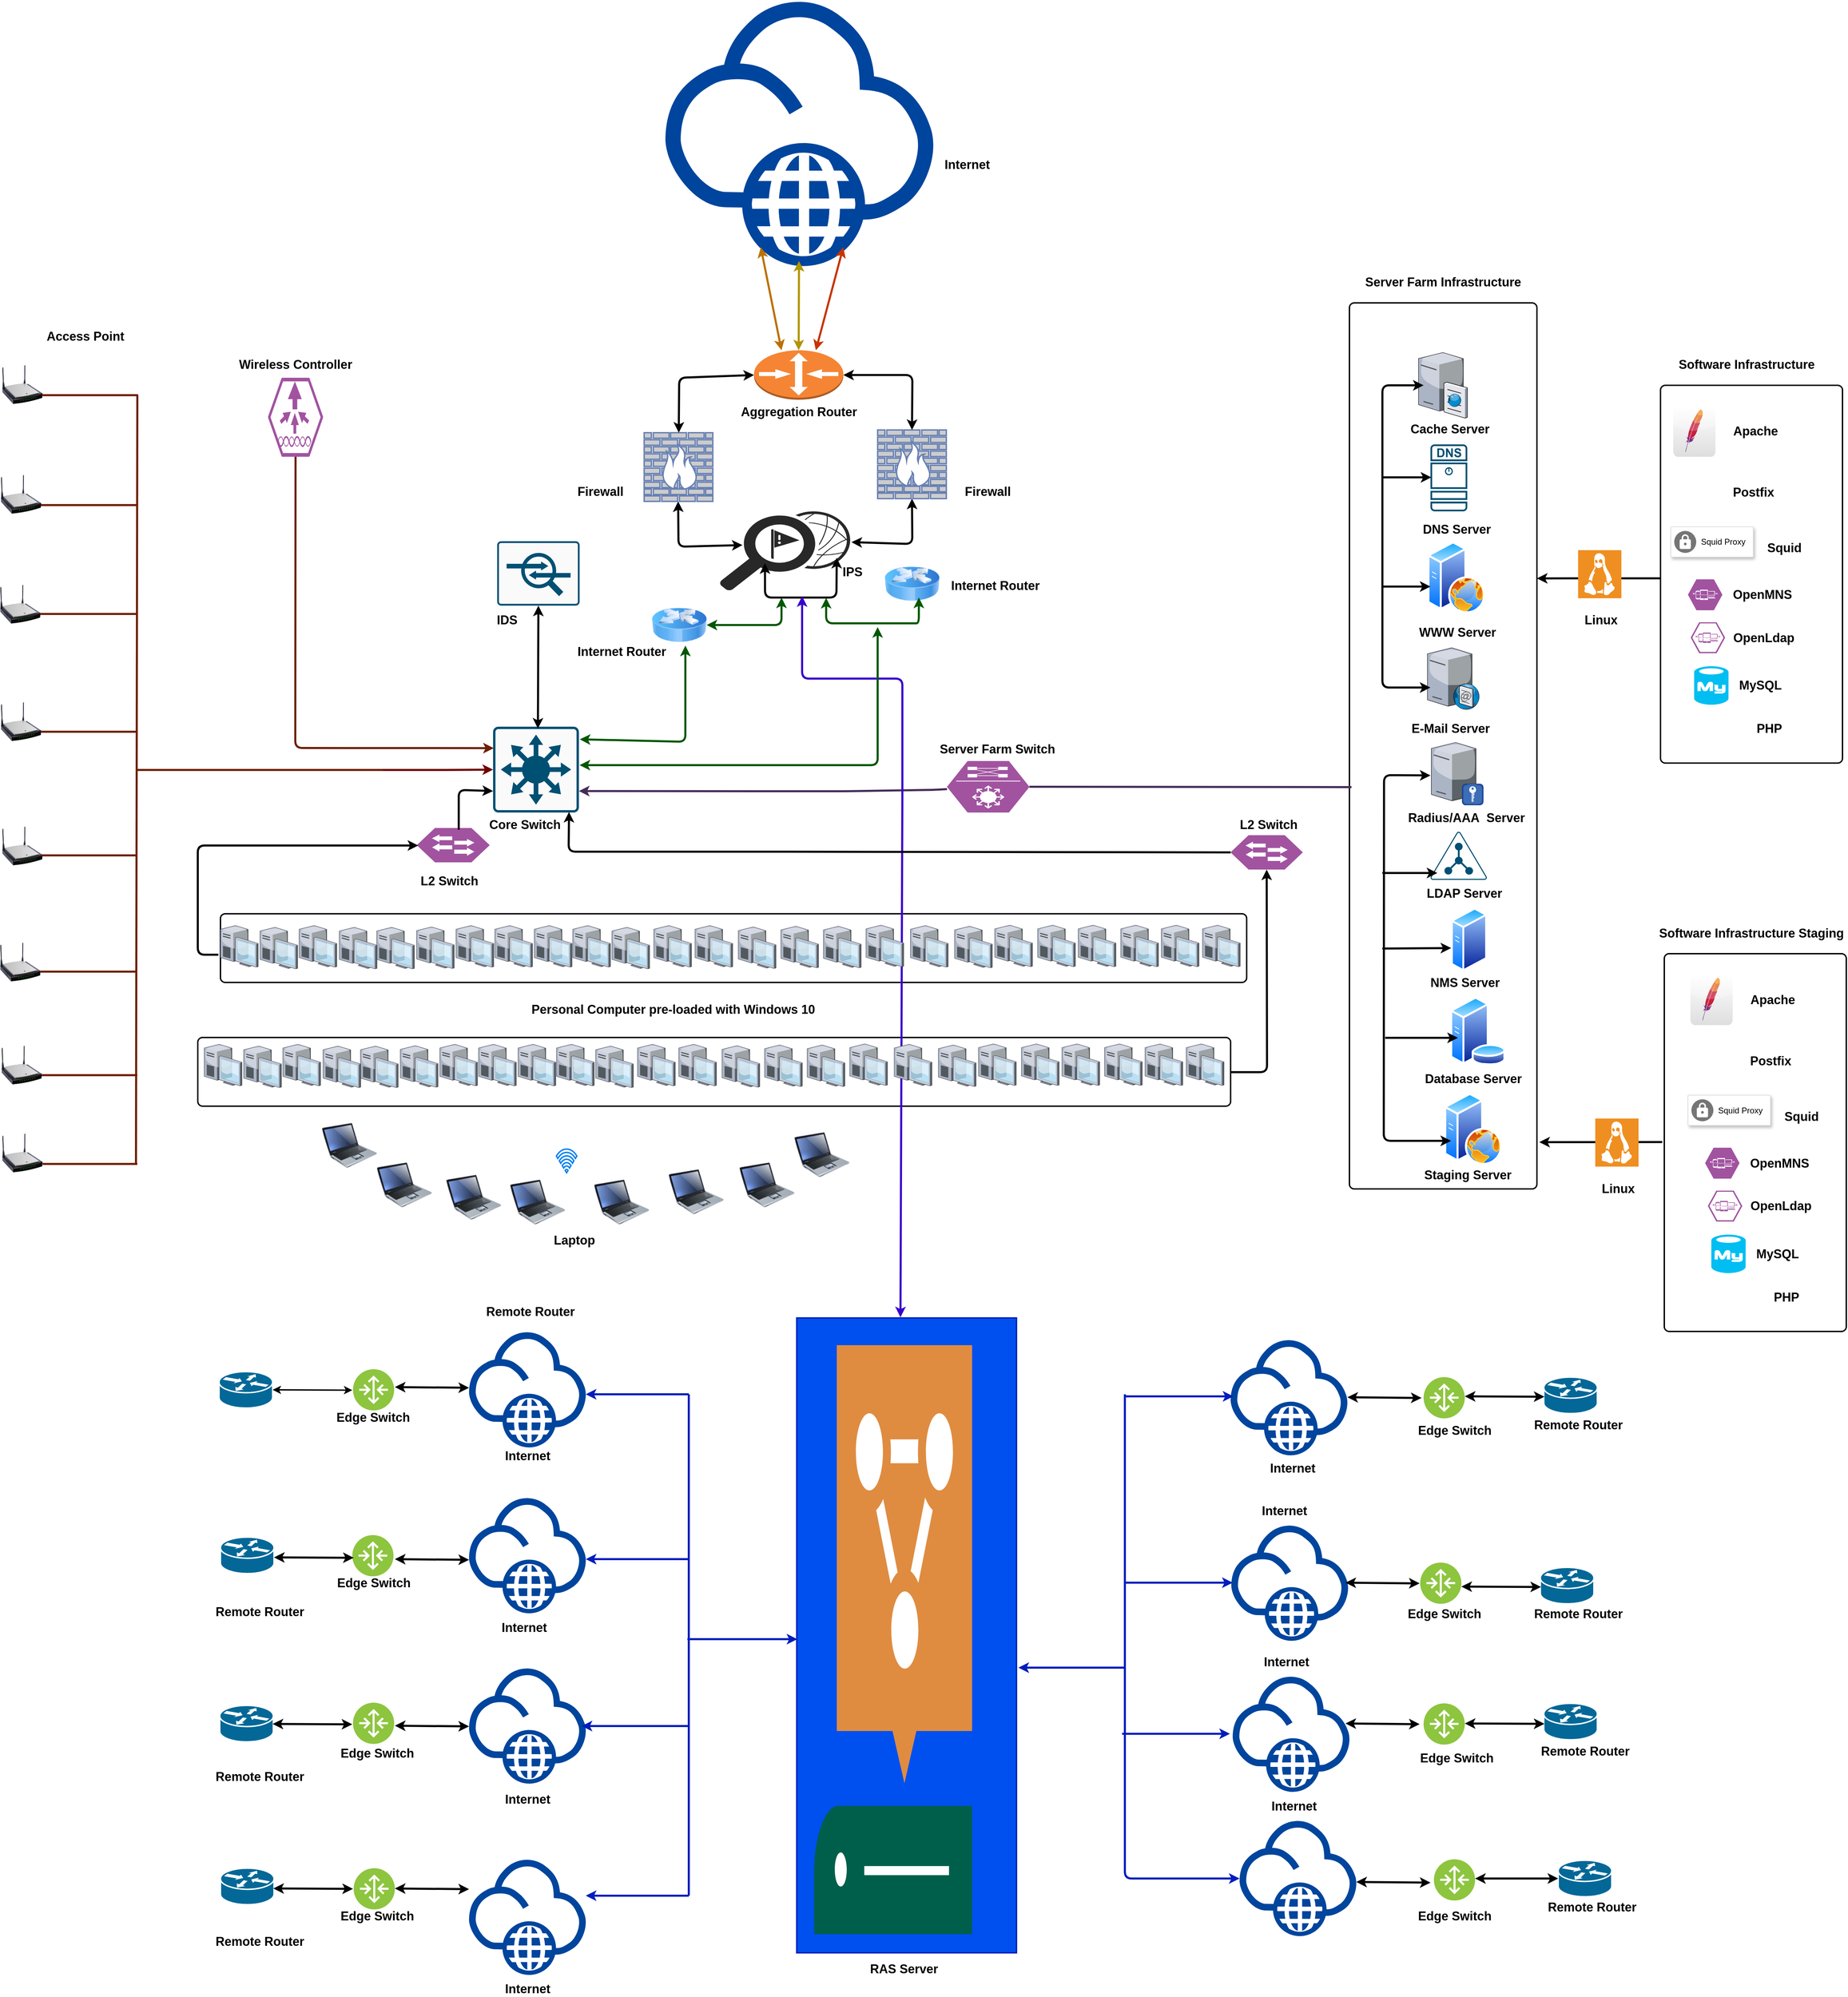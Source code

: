 <mxfile version="13.10.9" type="github"><diagram id="MU1A3vbpoidgC9RclAel" name="Page-1"><mxGraphModel dx="2687" dy="3112" grid="1" gridSize="10" guides="1" tooltips="1" connect="1" arrows="1" fold="1" page="1" pageScale="1" pageWidth="827" pageHeight="1169" math="0" shadow="0"><root><mxCell id="0"/><mxCell id="1" parent="0"/><mxCell id="6IJR6_nJIfUUgxYbHx2m-423" value="" style="rounded=1;whiteSpace=wrap;html=1;absoluteArcSize=1;arcSize=14;strokeWidth=2;" parent="1" vertex="1"><mxGeometry x="10" y="280.5" width="1504" height="100" as="geometry"/></mxCell><mxCell id="6IJR6_nJIfUUgxYbHx2m-422" value="" style="rounded=1;whiteSpace=wrap;html=1;absoluteArcSize=1;arcSize=14;strokeWidth=2;" parent="1" vertex="1"><mxGeometry x="43" y="100.34" width="1494.37" height="100" as="geometry"/></mxCell><mxCell id="6IJR6_nJIfUUgxYbHx2m-307" value="" style="rounded=1;whiteSpace=wrap;html=1;absoluteArcSize=1;arcSize=14;strokeWidth=2;" parent="1" vertex="1"><mxGeometry x="1687" y="-789" width="273" height="1290" as="geometry"/></mxCell><mxCell id="6IJR6_nJIfUUgxYbHx2m-306" value="" style="rounded=1;whiteSpace=wrap;html=1;absoluteArcSize=1;arcSize=14;strokeWidth=2;" parent="1" vertex="1"><mxGeometry x="2140" y="-669" width="265" height="550" as="geometry"/></mxCell><mxCell id="6IJR6_nJIfUUgxYbHx2m-13" value="" style="image;html=1;image=img/lib/clip_art/networking/Router_Icon_128x128.png" parent="1" vertex="1"><mxGeometry x="671" y="-360" width="80" height="80" as="geometry"/></mxCell><mxCell id="6IJR6_nJIfUUgxYbHx2m-15" value="" style="outlineConnect=0;dashed=0;verticalLabelPosition=bottom;verticalAlign=top;align=center;html=1;shape=mxgraph.aws3.router;fillColor=#F58534;gradientColor=none;" parent="1" vertex="1"><mxGeometry x="820" y="-720" width="130" height="72" as="geometry"/></mxCell><mxCell id="6IJR6_nJIfUUgxYbHx2m-16" value="" style="shape=mxgraph.cisco.routers.router;html=1;pointerEvents=1;dashed=0;fillColor=#036897;strokeColor=#ffffff;strokeWidth=2;verticalLabelPosition=bottom;verticalAlign=top;align=center;outlineConnect=0;" parent="1" vertex="1"><mxGeometry x="41" y="767" width="78" height="53" as="geometry"/></mxCell><mxCell id="6IJR6_nJIfUUgxYbHx2m-18" value="" style="shape=mxgraph.cisco.routers.router;html=1;pointerEvents=1;dashed=0;fillColor=#036897;strokeColor=#ffffff;strokeWidth=2;verticalLabelPosition=bottom;verticalAlign=top;align=center;outlineConnect=0;" parent="1" vertex="1"><mxGeometry x="1965" y="1052" width="78" height="53" as="geometry"/></mxCell><mxCell id="6IJR6_nJIfUUgxYbHx2m-19" value="" style="shape=mxgraph.cisco.routers.router;html=1;pointerEvents=1;dashed=0;fillColor=#036897;strokeColor=#ffffff;strokeWidth=2;verticalLabelPosition=bottom;verticalAlign=top;align=center;outlineConnect=0;" parent="1" vertex="1"><mxGeometry x="42" y="1253" width="78" height="53" as="geometry"/></mxCell><mxCell id="6IJR6_nJIfUUgxYbHx2m-20" value="" style="shape=mxgraph.cisco.routers.router;html=1;pointerEvents=1;dashed=0;fillColor=#036897;strokeColor=#ffffff;strokeWidth=2;verticalLabelPosition=bottom;verticalAlign=top;align=center;outlineConnect=0;" parent="1" vertex="1"><mxGeometry x="43" y="1490" width="78" height="53" as="geometry"/></mxCell><mxCell id="6IJR6_nJIfUUgxYbHx2m-21" value="" style="shape=mxgraph.cisco.routers.router;html=1;pointerEvents=1;dashed=0;fillColor=#036897;strokeColor=#ffffff;strokeWidth=2;verticalLabelPosition=bottom;verticalAlign=top;align=center;outlineConnect=0;" parent="1" vertex="1"><mxGeometry x="1970" y="1250" width="78" height="53" as="geometry"/></mxCell><mxCell id="6IJR6_nJIfUUgxYbHx2m-22" value="" style="shape=mxgraph.cisco.routers.router;html=1;pointerEvents=1;dashed=0;fillColor=#036897;strokeColor=#ffffff;strokeWidth=2;verticalLabelPosition=bottom;verticalAlign=top;align=center;outlineConnect=0;" parent="1" vertex="1"><mxGeometry x="43" y="1008" width="78" height="53" as="geometry"/></mxCell><mxCell id="6IJR6_nJIfUUgxYbHx2m-23" value="" style="shape=mxgraph.cisco.routers.router;html=1;pointerEvents=1;dashed=0;fillColor=#036897;strokeColor=#ffffff;strokeWidth=2;verticalLabelPosition=bottom;verticalAlign=top;align=center;outlineConnect=0;" parent="1" vertex="1"><mxGeometry x="1991" y="1478.5" width="78" height="53" as="geometry"/></mxCell><mxCell id="6IJR6_nJIfUUgxYbHx2m-24" value="" style="shape=mxgraph.cisco.routers.router;html=1;pointerEvents=1;dashed=0;fillColor=#036897;strokeColor=#ffffff;strokeWidth=2;verticalLabelPosition=bottom;verticalAlign=top;align=center;outlineConnect=0;" parent="1" vertex="1"><mxGeometry x="1970" y="775" width="78" height="53" as="geometry"/></mxCell><mxCell id="6IJR6_nJIfUUgxYbHx2m-26" value="" style="fontColor=#0066CC;verticalAlign=top;verticalLabelPosition=bottom;labelPosition=center;align=center;html=1;outlineConnect=0;fillColor=#CCCCCC;strokeColor=#6881B3;gradientColor=none;gradientDirection=north;strokeWidth=2;shape=mxgraph.networks.firewall;" parent="1" vertex="1"><mxGeometry x="660" y="-600" width="100" height="100" as="geometry"/></mxCell><mxCell id="6IJR6_nJIfUUgxYbHx2m-27" value="" style="fontColor=#0066CC;verticalAlign=top;verticalLabelPosition=bottom;labelPosition=center;align=center;html=1;outlineConnect=0;fillColor=#CCCCCC;strokeColor=#6881B3;gradientColor=none;gradientDirection=north;strokeWidth=2;shape=mxgraph.networks.firewall;" parent="1" vertex="1"><mxGeometry x="1000" y="-604" width="100" height="100" as="geometry"/></mxCell><mxCell id="6IJR6_nJIfUUgxYbHx2m-28" value="&lt;b&gt;&lt;font style=&quot;font-size: 18px&quot;&gt;Remote Router&lt;/font&gt;&lt;/b&gt;" style="text;html=1;align=center;verticalAlign=middle;resizable=0;points=[];autosize=1;" parent="1" vertex="1"><mxGeometry x="424" y="670" width="140" height="20" as="geometry"/></mxCell><mxCell id="6IJR6_nJIfUUgxYbHx2m-29" value="&lt;b&gt;&lt;font style=&quot;font-size: 18px&quot;&gt;Remote Router&lt;/font&gt;&lt;/b&gt;" style="text;html=1;align=center;verticalAlign=middle;resizable=0;points=[];autosize=1;" parent="1" vertex="1"><mxGeometry x="1970" y="1537" width="140" height="20" as="geometry"/></mxCell><mxCell id="6IJR6_nJIfUUgxYbHx2m-30" value="&lt;b&gt;&lt;font style=&quot;font-size: 18px&quot;&gt;Remote Router&lt;/font&gt;&lt;/b&gt;" style="text;html=1;align=center;verticalAlign=middle;resizable=0;points=[];autosize=1;" parent="1" vertex="1"><mxGeometry x="30" y="1586.5" width="140" height="20" as="geometry"/></mxCell><mxCell id="6IJR6_nJIfUUgxYbHx2m-31" value="&lt;b&gt;&lt;font style=&quot;font-size: 18px&quot;&gt;Remote Router&lt;/font&gt;&lt;/b&gt;" style="text;html=1;align=center;verticalAlign=middle;resizable=0;points=[];autosize=1;" parent="1" vertex="1"><mxGeometry x="30" y="1346.5" width="140" height="20" as="geometry"/></mxCell><mxCell id="6IJR6_nJIfUUgxYbHx2m-32" value="&lt;b&gt;&lt;font style=&quot;font-size: 18px&quot;&gt;Remote Router&lt;/font&gt;&lt;/b&gt;" style="text;html=1;align=center;verticalAlign=middle;resizable=0;points=[];autosize=1;" parent="1" vertex="1"><mxGeometry x="1960" y="1310" width="140" height="20" as="geometry"/></mxCell><mxCell id="6IJR6_nJIfUUgxYbHx2m-33" value="&lt;b&gt;&lt;font style=&quot;font-size: 18px&quot;&gt;Remote Router&lt;/font&gt;&lt;/b&gt;" style="text;html=1;align=center;verticalAlign=middle;resizable=0;points=[];autosize=1;" parent="1" vertex="1"><mxGeometry x="1950" y="1110" width="140" height="20" as="geometry"/></mxCell><mxCell id="6IJR6_nJIfUUgxYbHx2m-34" value="&lt;b&gt;&lt;font style=&quot;font-size: 18px&quot;&gt;Remote Router&lt;/font&gt;&lt;/b&gt;" style="text;html=1;align=center;verticalAlign=middle;resizable=0;points=[];autosize=1;" parent="1" vertex="1"><mxGeometry x="1950" y="835" width="140" height="20" as="geometry"/></mxCell><mxCell id="6IJR6_nJIfUUgxYbHx2m-35" value="&lt;b&gt;&lt;font style=&quot;font-size: 18px&quot;&gt;Remote Router&lt;/font&gt;&lt;/b&gt;" style="text;html=1;align=center;verticalAlign=middle;resizable=0;points=[];autosize=1;" parent="1" vertex="1"><mxGeometry x="30" y="1106.5" width="140" height="20" as="geometry"/></mxCell><mxCell id="6IJR6_nJIfUUgxYbHx2m-36" value="" style="aspect=fixed;perimeter=ellipsePerimeter;html=1;align=center;shadow=0;dashed=0;fontColor=#4277BB;labelBackgroundColor=#ffffff;fontSize=12;spacingTop=3;image;image=img/lib/ibm/vpc/Router.svg;" parent="1" vertex="1"><mxGeometry x="236" y="763.5" width="60" height="60" as="geometry"/></mxCell><mxCell id="6IJR6_nJIfUUgxYbHx2m-37" value="" style="aspect=fixed;perimeter=ellipsePerimeter;html=1;align=center;shadow=0;dashed=0;fontColor=#4277BB;labelBackgroundColor=#ffffff;fontSize=12;spacingTop=3;image;image=img/lib/ibm/vpc/Router.svg;" parent="1" vertex="1"><mxGeometry x="1810" y="1477" width="60" height="60" as="geometry"/></mxCell><mxCell id="6IJR6_nJIfUUgxYbHx2m-38" value="" style="aspect=fixed;perimeter=ellipsePerimeter;html=1;align=center;shadow=0;dashed=0;fontColor=#4277BB;labelBackgroundColor=#ffffff;fontSize=12;spacingTop=3;image;image=img/lib/ibm/vpc/Router.svg;" parent="1" vertex="1"><mxGeometry x="237" y="1490" width="60" height="60" as="geometry"/></mxCell><mxCell id="6IJR6_nJIfUUgxYbHx2m-39" value="" style="aspect=fixed;perimeter=ellipsePerimeter;html=1;align=center;shadow=0;dashed=0;fontColor=#4277BB;labelBackgroundColor=#ffffff;fontSize=12;spacingTop=3;image;image=img/lib/ibm/vpc/Router.svg;" parent="1" vertex="1"><mxGeometry x="1795" y="1250" width="60" height="60" as="geometry"/></mxCell><mxCell id="6IJR6_nJIfUUgxYbHx2m-40" value="" style="aspect=fixed;perimeter=ellipsePerimeter;html=1;align=center;shadow=0;dashed=0;fontColor=#4277BB;labelBackgroundColor=#ffffff;fontSize=12;spacingTop=3;image;image=img/lib/ibm/vpc/Router.svg;" parent="1" vertex="1"><mxGeometry x="1790" y="1045" width="60" height="60" as="geometry"/></mxCell><mxCell id="6IJR6_nJIfUUgxYbHx2m-41" value="" style="aspect=fixed;perimeter=ellipsePerimeter;html=1;align=center;shadow=0;dashed=0;fontColor=#4277BB;labelBackgroundColor=#ffffff;fontSize=12;spacingTop=3;image;image=img/lib/ibm/vpc/Router.svg;" parent="1" vertex="1"><mxGeometry x="236" y="1249" width="60" height="60" as="geometry"/></mxCell><mxCell id="6IJR6_nJIfUUgxYbHx2m-42" value="" style="aspect=fixed;perimeter=ellipsePerimeter;html=1;align=center;shadow=0;dashed=0;fontColor=#4277BB;labelBackgroundColor=#ffffff;fontSize=12;spacingTop=3;image;image=img/lib/ibm/vpc/Router.svg;" parent="1" vertex="1"><mxGeometry x="235" y="1005" width="60" height="60" as="geometry"/></mxCell><mxCell id="6IJR6_nJIfUUgxYbHx2m-43" value="" style="aspect=fixed;perimeter=ellipsePerimeter;html=1;align=center;shadow=0;dashed=0;fontColor=#4277BB;labelBackgroundColor=#ffffff;fontSize=12;spacingTop=3;image;image=img/lib/ibm/vpc/Router.svg;" parent="1" vertex="1"><mxGeometry x="1795" y="775" width="60" height="60" as="geometry"/></mxCell><mxCell id="6IJR6_nJIfUUgxYbHx2m-49" value="" style="image;html=1;image=img/lib/clip_art/networking/Wireless_Router_N_128x128.png" parent="1" vertex="1"><mxGeometry x="-275" y="-38.5" width="59" height="80" as="geometry"/></mxCell><mxCell id="6IJR6_nJIfUUgxYbHx2m-52" value="&lt;b&gt;&lt;font style=&quot;font-size: 18px&quot;&gt;Edge Switch&lt;/font&gt;&lt;/b&gt;" style="text;html=1;align=center;verticalAlign=middle;resizable=0;points=[];autosize=1;" parent="1" vertex="1"><mxGeometry x="205" y="823.5" width="120" height="20" as="geometry"/></mxCell><mxCell id="6IJR6_nJIfUUgxYbHx2m-53" value="&lt;b&gt;&lt;font style=&quot;font-size: 18px&quot;&gt;Edge Switch&lt;/font&gt;&lt;/b&gt;" style="text;html=1;align=center;verticalAlign=middle;resizable=0;points=[];autosize=1;" parent="1" vertex="1"><mxGeometry x="211" y="1550" width="120" height="20" as="geometry"/></mxCell><mxCell id="6IJR6_nJIfUUgxYbHx2m-54" value="&lt;b&gt;&lt;font style=&quot;font-size: 18px&quot;&gt;Edge Switch&lt;/font&gt;&lt;/b&gt;" style="text;html=1;align=center;verticalAlign=middle;resizable=0;points=[];autosize=1;" parent="1" vertex="1"><mxGeometry x="1780" y="1550" width="120" height="20" as="geometry"/></mxCell><mxCell id="6IJR6_nJIfUUgxYbHx2m-55" value="&lt;b&gt;&lt;font style=&quot;font-size: 18px&quot;&gt;Edge Switch&lt;/font&gt;&lt;/b&gt;" style="text;html=1;align=center;verticalAlign=middle;resizable=0;points=[];autosize=1;" parent="1" vertex="1"><mxGeometry x="1783" y="1320" width="120" height="20" as="geometry"/></mxCell><mxCell id="6IJR6_nJIfUUgxYbHx2m-56" value="&lt;b&gt;&lt;font style=&quot;font-size: 18px&quot;&gt;Edge Switch&lt;/font&gt;&lt;/b&gt;" style="text;html=1;align=center;verticalAlign=middle;resizable=0;points=[];autosize=1;" parent="1" vertex="1"><mxGeometry x="1765" y="1110" width="120" height="20" as="geometry"/></mxCell><mxCell id="6IJR6_nJIfUUgxYbHx2m-57" value="&lt;b&gt;&lt;font style=&quot;font-size: 18px&quot;&gt;Edge Switch&lt;/font&gt;&lt;/b&gt;" style="text;html=1;align=center;verticalAlign=middle;resizable=0;points=[];autosize=1;" parent="1" vertex="1"><mxGeometry x="1780" y="842.5" width="120" height="20" as="geometry"/></mxCell><mxCell id="6IJR6_nJIfUUgxYbHx2m-58" value="&lt;b&gt;&lt;font style=&quot;font-size: 18px&quot;&gt;Edge Switch&lt;/font&gt;&lt;/b&gt;" style="text;html=1;align=center;verticalAlign=middle;resizable=0;points=[];autosize=1;" parent="1" vertex="1"><mxGeometry x="211" y="1313" width="120" height="20" as="geometry"/></mxCell><mxCell id="6IJR6_nJIfUUgxYbHx2m-59" value="&lt;b&gt;&lt;font style=&quot;font-size: 18px&quot;&gt;Edge Switch&lt;/font&gt;&lt;/b&gt;" style="text;html=1;align=center;verticalAlign=middle;resizable=0;points=[];autosize=1;" parent="1" vertex="1"><mxGeometry x="206" y="1065" width="120" height="20" as="geometry"/></mxCell><mxCell id="6IJR6_nJIfUUgxYbHx2m-60" value="" style="verticalLabelPosition=bottom;html=1;fillColor=#A153A0;strokeColor=#ffffff;verticalAlign=top;align=center;points=[[0,0.5,0],[0.125,0.25,0],[0.25,0,0],[0.5,0,0],[0.75,0,0],[0.875,0.25,0],[1,0.5,0],[0.875,0.75,0],[0.75,1,0],[0.5,1,0],[0.125,0.75,0]];pointerEvents=1;shape=mxgraph.cisco_safe.compositeIcon;bgIcon=mxgraph.cisco_safe.design.blank_device;resIcon=mxgraph.cisco_safe.design.l2_switch;rotation=-180;" parent="1" vertex="1"><mxGeometry x="329" y="-24.5" width="106" height="50" as="geometry"/></mxCell><mxCell id="6IJR6_nJIfUUgxYbHx2m-61" value="&lt;b&gt;&lt;font style=&quot;font-size: 18px&quot;&gt;L2 Switch&lt;/font&gt;&lt;/b&gt;" style="text;html=1;align=center;verticalAlign=middle;resizable=0;points=[];autosize=1;" parent="1" vertex="1"><mxGeometry x="1519" y="-39" width="100" height="20" as="geometry"/></mxCell><mxCell id="6IJR6_nJIfUUgxYbHx2m-62" value="&lt;b&gt;&lt;font style=&quot;font-size: 18px&quot;&gt;Firewall&lt;/font&gt;&lt;/b&gt;" style="text;html=1;align=center;verticalAlign=middle;resizable=0;points=[];autosize=1;" parent="1" vertex="1"><mxGeometry x="556" y="-524" width="80" height="20" as="geometry"/></mxCell><mxCell id="6IJR6_nJIfUUgxYbHx2m-63" value="&lt;b&gt;&lt;font style=&quot;font-size: 18px&quot;&gt;Firewall&lt;/font&gt;&lt;/b&gt;" style="text;html=1;align=center;verticalAlign=middle;resizable=0;points=[];autosize=1;" parent="1" vertex="1"><mxGeometry x="1120" y="-524" width="80" height="20" as="geometry"/></mxCell><mxCell id="6IJR6_nJIfUUgxYbHx2m-64" value="" style="verticalLabelPosition=bottom;html=1;fillColor=#A153A0;strokeColor=#ffffff;verticalAlign=top;align=center;points=[[0,0.5,0],[0.125,0.25,0],[0.25,0,0],[0.5,0,0],[0.75,0,0],[0.875,0.25,0],[1,0.5,0],[0.875,0.75,0],[0.75,1,0],[0.5,1,0],[0.125,0.75,0]];pointerEvents=1;shape=mxgraph.cisco_safe.compositeIcon;bgIcon=mxgraph.cisco_safe.design.blank_device;resIcon=mxgraph.cisco_safe.design.l2_switch;rotation=-180;" parent="1" vertex="1"><mxGeometry x="1514" y="-14" width="105" height="50" as="geometry"/></mxCell><mxCell id="6IJR6_nJIfUUgxYbHx2m-65" value="&lt;b&gt;&lt;font style=&quot;font-size: 18px&quot;&gt;L2 Switch&lt;/font&gt;&lt;/b&gt;" style="text;html=1;align=center;verticalAlign=middle;resizable=0;points=[];autosize=1;" parent="1" vertex="1"><mxGeometry x="326" y="42.5" width="100" height="20" as="geometry"/></mxCell><mxCell id="6IJR6_nJIfUUgxYbHx2m-68" value="&lt;b&gt;RAS Server&lt;/b&gt;" style="text;html=1;align=center;verticalAlign=middle;resizable=0;points=[];autosize=1;" parent="1" vertex="1"><mxGeometry x="953" y="1448.5" width="80" height="20" as="geometry"/></mxCell><mxCell id="6IJR6_nJIfUUgxYbHx2m-74" value="" style="endArrow=classic;startArrow=classic;html=1;exitX=1;exitY=0.5;exitDx=0;exitDy=0;exitPerimeter=0;strokeWidth=2;" parent="1" source="6IJR6_nJIfUUgxYbHx2m-16" edge="1"><mxGeometry width="50" height="50" relative="1" as="geometry"><mxPoint x="155" y="830" as="sourcePoint"/><mxPoint x="235" y="794" as="targetPoint"/></mxGeometry></mxCell><mxCell id="6IJR6_nJIfUUgxYbHx2m-75" value="" style="endArrow=classic;startArrow=classic;html=1;exitX=1;exitY=0.5;exitDx=0;exitDy=0;exitPerimeter=0;strokeWidth=3;" parent="1" edge="1"><mxGeometry width="50" height="50" relative="1" as="geometry"><mxPoint x="120" y="1519.5" as="sourcePoint"/><mxPoint x="236" y="1520" as="targetPoint"/><Array as="points"/></mxGeometry></mxCell><mxCell id="6IJR6_nJIfUUgxYbHx2m-76" value="" style="endArrow=classic;startArrow=classic;html=1;strokeWidth=3;entryX=0;entryY=0.5;entryDx=0;entryDy=0;entryPerimeter=0;" parent="1" target="6IJR6_nJIfUUgxYbHx2m-23" edge="1"><mxGeometry width="50" height="50" relative="1" as="geometry"><mxPoint x="1870" y="1505" as="sourcePoint"/><mxPoint x="1970" y="1504.79" as="targetPoint"/></mxGeometry></mxCell><mxCell id="6IJR6_nJIfUUgxYbHx2m-77" value="" style="endArrow=classic;startArrow=classic;html=1;exitX=1;exitY=0.5;exitDx=0;exitDy=0;exitPerimeter=0;strokeWidth=3;" parent="1" edge="1"><mxGeometry width="50" height="50" relative="1" as="geometry"><mxPoint x="1855" y="1279.29" as="sourcePoint"/><mxPoint x="1971" y="1279.79" as="targetPoint"/></mxGeometry></mxCell><mxCell id="6IJR6_nJIfUUgxYbHx2m-78" value="" style="endArrow=classic;startArrow=classic;html=1;exitX=1;exitY=0.5;exitDx=0;exitDy=0;exitPerimeter=0;strokeWidth=3;" parent="1" edge="1"><mxGeometry width="50" height="50" relative="1" as="geometry"><mxPoint x="1855" y="803" as="sourcePoint"/><mxPoint x="1971" y="803.5" as="targetPoint"/></mxGeometry></mxCell><mxCell id="6IJR6_nJIfUUgxYbHx2m-79" value="" style="endArrow=classic;startArrow=classic;html=1;exitX=1;exitY=0.5;exitDx=0;exitDy=0;exitPerimeter=0;strokeWidth=3;" parent="1" edge="1"><mxGeometry width="50" height="50" relative="1" as="geometry"><mxPoint x="1850" y="1080" as="sourcePoint"/><mxPoint x="1966" y="1080.5" as="targetPoint"/></mxGeometry></mxCell><mxCell id="6IJR6_nJIfUUgxYbHx2m-80" value="" style="endArrow=classic;startArrow=classic;html=1;exitX=1;exitY=0.5;exitDx=0;exitDy=0;exitPerimeter=0;strokeWidth=3;" parent="1" edge="1"><mxGeometry width="50" height="50" relative="1" as="geometry"><mxPoint x="119" y="1280" as="sourcePoint"/><mxPoint x="235" y="1280.5" as="targetPoint"/></mxGeometry></mxCell><mxCell id="6IJR6_nJIfUUgxYbHx2m-81" value="" style="endArrow=classic;startArrow=classic;html=1;exitX=1;exitY=0.5;exitDx=0;exitDy=0;exitPerimeter=0;strokeWidth=3;" parent="1" edge="1"><mxGeometry width="50" height="50" relative="1" as="geometry"><mxPoint x="121" y="1037.5" as="sourcePoint"/><mxPoint x="237" y="1038" as="targetPoint"/></mxGeometry></mxCell><mxCell id="6IJR6_nJIfUUgxYbHx2m-91" value="" style="aspect=fixed;perimeter=ellipsePerimeter;html=1;align=center;shadow=0;dashed=0;fontColor=#4277BB;labelBackgroundColor=#ffffff;fontSize=12;spacingTop=3;image;image=img/lib/ibm/vpc/Internet.svg;" parent="1" vertex="1"><mxGeometry x="405" y="708.5" width="170" height="170" as="geometry"/></mxCell><mxCell id="6IJR6_nJIfUUgxYbHx2m-92" value="" style="aspect=fixed;perimeter=ellipsePerimeter;html=1;align=center;shadow=0;dashed=0;fontColor=#4277BB;labelBackgroundColor=#ffffff;fontSize=12;spacingTop=3;image;image=img/lib/ibm/vpc/Internet.svg;" parent="1" vertex="1"><mxGeometry x="405" y="1198" width="170" height="170" as="geometry"/></mxCell><mxCell id="6IJR6_nJIfUUgxYbHx2m-93" value="" style="aspect=fixed;perimeter=ellipsePerimeter;html=1;align=center;shadow=0;dashed=0;fontColor=#4277BB;labelBackgroundColor=#ffffff;fontSize=12;spacingTop=3;image;image=img/lib/ibm/vpc/Internet.svg;" parent="1" vertex="1"><mxGeometry x="405" y="950" width="170" height="170" as="geometry"/></mxCell><mxCell id="6IJR6_nJIfUUgxYbHx2m-94" value="" style="aspect=fixed;perimeter=ellipsePerimeter;html=1;align=center;shadow=0;dashed=0;fontColor=#4277BB;labelBackgroundColor=#ffffff;fontSize=12;spacingTop=3;image;image=img/lib/ibm/vpc/Internet.svg;" parent="1" vertex="1"><mxGeometry x="405" y="1476.5" width="170" height="170" as="geometry"/></mxCell><mxCell id="6IJR6_nJIfUUgxYbHx2m-95" value="" style="aspect=fixed;perimeter=ellipsePerimeter;html=1;align=center;shadow=0;dashed=0;fontColor=#4277BB;labelBackgroundColor=#ffffff;fontSize=12;spacingTop=3;image;image=img/lib/ibm/vpc/Internet.svg;" parent="1" vertex="1"><mxGeometry x="1527" y="1420" width="170" height="170" as="geometry"/></mxCell><mxCell id="6IJR6_nJIfUUgxYbHx2m-96" value="" style="aspect=fixed;perimeter=ellipsePerimeter;html=1;align=center;shadow=0;dashed=0;fontColor=#4277BB;labelBackgroundColor=#ffffff;fontSize=12;spacingTop=3;image;image=img/lib/ibm/vpc/Internet.svg;" parent="1" vertex="1"><mxGeometry x="1517" y="1210" width="170" height="170" as="geometry"/></mxCell><mxCell id="6IJR6_nJIfUUgxYbHx2m-97" value="" style="aspect=fixed;perimeter=ellipsePerimeter;html=1;align=center;shadow=0;dashed=0;fontColor=#4277BB;labelBackgroundColor=#ffffff;fontSize=12;spacingTop=3;image;image=img/lib/ibm/vpc/Internet.svg;" parent="1" vertex="1"><mxGeometry x="1515" y="990" width="170" height="170" as="geometry"/></mxCell><mxCell id="6IJR6_nJIfUUgxYbHx2m-98" value="" style="aspect=fixed;perimeter=ellipsePerimeter;html=1;align=center;shadow=0;dashed=0;fontColor=#4277BB;labelBackgroundColor=#ffffff;fontSize=12;spacingTop=3;image;image=img/lib/ibm/vpc/Internet.svg;" parent="1" vertex="1"><mxGeometry x="1514" y="720" width="170" height="170" as="geometry"/></mxCell><mxCell id="6IJR6_nJIfUUgxYbHx2m-99" value="&lt;b&gt;&lt;font style=&quot;font-size: 18px&quot;&gt;Internet&lt;/font&gt;&lt;/b&gt;" style="text;html=1;align=center;verticalAlign=middle;resizable=0;points=[];autosize=1;" parent="1" vertex="1"><mxGeometry x="450" y="880" width="80" height="20" as="geometry"/></mxCell><mxCell id="6IJR6_nJIfUUgxYbHx2m-100" value="&lt;b&gt;&lt;font style=&quot;font-size: 18px&quot;&gt;Internet&lt;/font&gt;&lt;/b&gt;" style="text;html=1;align=center;verticalAlign=middle;resizable=0;points=[];autosize=1;" parent="1" vertex="1"><mxGeometry x="450" y="1655.5" width="80" height="20" as="geometry"/></mxCell><mxCell id="6IJR6_nJIfUUgxYbHx2m-101" value="&lt;b&gt;&lt;font style=&quot;font-size: 18px&quot;&gt;Internet&lt;/font&gt;&lt;/b&gt;" style="text;html=1;align=center;verticalAlign=middle;resizable=0;points=[];autosize=1;" parent="1" vertex="1"><mxGeometry x="1566.12" y="1390" width="80" height="20" as="geometry"/></mxCell><mxCell id="6IJR6_nJIfUUgxYbHx2m-102" value="&lt;b&gt;&lt;font style=&quot;font-size: 18px&quot;&gt;Internet&lt;/font&gt;&lt;/b&gt;" style="text;html=1;align=center;verticalAlign=middle;resizable=0;points=[];autosize=1;" parent="1" vertex="1"><mxGeometry x="450" y="1380" width="80" height="20" as="geometry"/></mxCell><mxCell id="6IJR6_nJIfUUgxYbHx2m-103" value="&lt;b&gt;&lt;font style=&quot;font-size: 18px&quot;&gt;Internet&lt;/font&gt;&lt;/b&gt;" style="text;html=1;align=center;verticalAlign=middle;resizable=0;points=[];autosize=1;" parent="1" vertex="1"><mxGeometry x="445" y="1130" width="80" height="20" as="geometry"/></mxCell><mxCell id="6IJR6_nJIfUUgxYbHx2m-104" value="&lt;b&gt;&lt;font style=&quot;font-size: 18px&quot;&gt;Internet&lt;/font&gt;&lt;/b&gt;" style="text;html=1;align=center;verticalAlign=middle;resizable=0;points=[];autosize=1;" parent="1" vertex="1"><mxGeometry x="1555" y="1180" width="80" height="20" as="geometry"/></mxCell><mxCell id="6IJR6_nJIfUUgxYbHx2m-105" value="&lt;b&gt;&lt;font style=&quot;font-size: 18px&quot;&gt;Internet&lt;/font&gt;&lt;/b&gt;" style="text;html=1;align=center;verticalAlign=middle;resizable=0;points=[];autosize=1;" parent="1" vertex="1"><mxGeometry x="1552.35" y="960" width="80" height="20" as="geometry"/></mxCell><mxCell id="6IJR6_nJIfUUgxYbHx2m-106" value="&lt;b&gt;&lt;font style=&quot;font-size: 18px&quot;&gt;Internet&lt;/font&gt;&lt;/b&gt;" style="text;html=1;align=center;verticalAlign=middle;resizable=0;points=[];autosize=1;" parent="1" vertex="1"><mxGeometry x="1564" y="898" width="80" height="20" as="geometry"/></mxCell><mxCell id="6IJR6_nJIfUUgxYbHx2m-115" value="" style="endArrow=classic;startArrow=classic;html=1;exitX=1;exitY=0.5;exitDx=0;exitDy=0;exitPerimeter=0;strokeWidth=3;" parent="1" edge="1"><mxGeometry width="50" height="50" relative="1" as="geometry"><mxPoint x="297" y="789.5" as="sourcePoint"/><mxPoint x="405" y="790.5" as="targetPoint"/></mxGeometry></mxCell><mxCell id="6IJR6_nJIfUUgxYbHx2m-116" value="" style="endArrow=classic;startArrow=classic;html=1;exitX=1;exitY=0.5;exitDx=0;exitDy=0;exitPerimeter=0;strokeWidth=3;" parent="1" edge="1"><mxGeometry width="50" height="50" relative="1" as="geometry"><mxPoint x="297" y="1519.5" as="sourcePoint"/><mxPoint x="405" y="1520.5" as="targetPoint"/></mxGeometry></mxCell><mxCell id="6IJR6_nJIfUUgxYbHx2m-117" value="" style="endArrow=classic;startArrow=classic;html=1;exitX=1;exitY=0.5;exitDx=0;exitDy=0;exitPerimeter=0;strokeWidth=3;" parent="1" edge="1"><mxGeometry width="50" height="50" relative="1" as="geometry"><mxPoint x="297" y="1282.5" as="sourcePoint"/><mxPoint x="405" y="1283.5" as="targetPoint"/></mxGeometry></mxCell><mxCell id="6IJR6_nJIfUUgxYbHx2m-118" value="" style="endArrow=classic;startArrow=classic;html=1;exitX=1;exitY=0.5;exitDx=0;exitDy=0;exitPerimeter=0;strokeWidth=3;" parent="1" edge="1"><mxGeometry width="50" height="50" relative="1" as="geometry"><mxPoint x="1697" y="1510" as="sourcePoint"/><mxPoint x="1805" y="1511" as="targetPoint"/></mxGeometry></mxCell><mxCell id="6IJR6_nJIfUUgxYbHx2m-119" value="" style="endArrow=classic;startArrow=classic;html=1;exitX=1;exitY=0.5;exitDx=0;exitDy=0;exitPerimeter=0;strokeWidth=3;" parent="1" edge="1"><mxGeometry width="50" height="50" relative="1" as="geometry"><mxPoint x="1681.2" y="1279.29" as="sourcePoint"/><mxPoint x="1789.2" y="1280.29" as="targetPoint"/></mxGeometry></mxCell><mxCell id="6IJR6_nJIfUUgxYbHx2m-120" value="" style="endArrow=classic;startArrow=classic;html=1;exitX=1;exitY=0.5;exitDx=0;exitDy=0;exitPerimeter=0;strokeWidth=3;" parent="1" edge="1"><mxGeometry width="50" height="50" relative="1" as="geometry"><mxPoint x="1681.2" y="1074.29" as="sourcePoint"/><mxPoint x="1789.2" y="1075.29" as="targetPoint"/></mxGeometry></mxCell><mxCell id="6IJR6_nJIfUUgxYbHx2m-121" value="" style="endArrow=classic;startArrow=classic;html=1;exitX=1;exitY=0.5;exitDx=0;exitDy=0;exitPerimeter=0;strokeWidth=3;" parent="1" edge="1"><mxGeometry width="50" height="50" relative="1" as="geometry"><mxPoint x="1684" y="804.29" as="sourcePoint"/><mxPoint x="1792" y="805.29" as="targetPoint"/></mxGeometry></mxCell><mxCell id="6IJR6_nJIfUUgxYbHx2m-122" value="" style="endArrow=classic;startArrow=classic;html=1;exitX=1;exitY=0.5;exitDx=0;exitDy=0;exitPerimeter=0;strokeWidth=3;" parent="1" edge="1"><mxGeometry width="50" height="50" relative="1" as="geometry"><mxPoint x="297" y="1040" as="sourcePoint"/><mxPoint x="405" y="1041" as="targetPoint"/><Array as="points"/></mxGeometry></mxCell><mxCell id="6IJR6_nJIfUUgxYbHx2m-123" value="" style="rounded=0;whiteSpace=wrap;html=1;rotation=90;strokeWidth=2;fillColor=#0050ef;strokeColor=#001DBC;fontColor=#ffffff;" parent="1" vertex="1"><mxGeometry x="580" y="991" width="924.37" height="320" as="geometry"/></mxCell><mxCell id="6IJR6_nJIfUUgxYbHx2m-67" value="" style="pointerEvents=1;shadow=0;dashed=0;html=1;strokeColor=none;fillColor=#005F4B;labelPosition=center;verticalLabelPosition=bottom;verticalAlign=top;align=center;outlineConnect=0;shape=mxgraph.veeam2.vpn_server;" parent="1" vertex="1"><mxGeometry x="907.5" y="728.5" width="230" height="857.5" as="geometry"/></mxCell><mxCell id="6IJR6_nJIfUUgxYbHx2m-124" value="&lt;b&gt;&lt;font style=&quot;font-size: 18px&quot;&gt;RAS Server&lt;/font&gt;&lt;/b&gt;" style="text;html=1;align=center;verticalAlign=middle;resizable=0;points=[];autosize=1;" parent="1" vertex="1"><mxGeometry x="983" y="1626.5" width="110" height="20" as="geometry"/></mxCell><mxCell id="6IJR6_nJIfUUgxYbHx2m-127" value="" style="endArrow=classic;html=1;strokeWidth=3;fillColor=#0050ef;strokeColor=#001DBC;" parent="1" edge="1"><mxGeometry width="50" height="50" relative="1" as="geometry"><mxPoint x="1360" y="1198" as="sourcePoint"/><mxPoint x="1205" y="1198" as="targetPoint"/></mxGeometry></mxCell><mxCell id="6IJR6_nJIfUUgxYbHx2m-128" value="" style="endArrow=classic;html=1;strokeWidth=3;entryX=0;entryY=0.5;entryDx=0;entryDy=0;fillColor=#0050ef;strokeColor=#001DBC;" parent="1" target="6IJR6_nJIfUUgxYbHx2m-95" edge="1"><mxGeometry width="50" height="50" relative="1" as="geometry"><mxPoint x="1360" y="1070" as="sourcePoint"/><mxPoint x="1500" y="1070" as="targetPoint"/><Array as="points"><mxPoint x="1360" y="1505"/></Array></mxGeometry></mxCell><mxCell id="6IJR6_nJIfUUgxYbHx2m-129" value="" style="endArrow=none;html=1;strokeWidth=3;fillColor=#0050ef;strokeColor=#001DBC;" parent="1" edge="1"><mxGeometry width="50" height="50" relative="1" as="geometry"><mxPoint x="1360" y="1070" as="sourcePoint"/><mxPoint x="1360" y="800" as="targetPoint"/><Array as="points"/></mxGeometry></mxCell><mxCell id="6IJR6_nJIfUUgxYbHx2m-130" value="" style="endArrow=classic;html=1;strokeWidth=3;entryX=0;entryY=0.5;entryDx=0;entryDy=0;fillColor=#0050ef;strokeColor=#001DBC;" parent="1" edge="1"><mxGeometry width="50" height="50" relative="1" as="geometry"><mxPoint x="1361" y="803" as="sourcePoint"/><mxPoint x="1518" y="803" as="targetPoint"/><Array as="points"/></mxGeometry></mxCell><mxCell id="6IJR6_nJIfUUgxYbHx2m-131" value="" style="endArrow=classic;html=1;strokeWidth=3;entryX=0;entryY=0.5;entryDx=0;entryDy=0;fillColor=#0050ef;strokeColor=#001DBC;" parent="1" edge="1"><mxGeometry width="50" height="50" relative="1" as="geometry"><mxPoint x="1360" y="1074.29" as="sourcePoint"/><mxPoint x="1517" y="1074.29" as="targetPoint"/><Array as="points"/></mxGeometry></mxCell><mxCell id="6IJR6_nJIfUUgxYbHx2m-132" value="" style="endArrow=classic;html=1;strokeWidth=3;entryX=0;entryY=0.5;entryDx=0;entryDy=0;fillColor=#0050ef;strokeColor=#001DBC;" parent="1" edge="1"><mxGeometry width="50" height="50" relative="1" as="geometry"><mxPoint x="1356" y="1294.29" as="sourcePoint"/><mxPoint x="1513" y="1294.29" as="targetPoint"/><Array as="points"/></mxGeometry></mxCell><mxCell id="6IJR6_nJIfUUgxYbHx2m-133" value="" style="endArrow=none;html=1;strokeWidth=3;fillColor=#0050ef;strokeColor=#001DBC;" parent="1" edge="1"><mxGeometry width="50" height="50" relative="1" as="geometry"><mxPoint x="725" y="1530" as="sourcePoint"/><mxPoint x="725" y="800" as="targetPoint"/><Array as="points"/></mxGeometry></mxCell><mxCell id="6IJR6_nJIfUUgxYbHx2m-134" value="" style="endArrow=classic;html=1;strokeWidth=3;fillColor=#0050ef;strokeColor=#001DBC;" parent="1" edge="1"><mxGeometry width="50" height="50" relative="1" as="geometry"><mxPoint x="725" y="1283" as="sourcePoint"/><mxPoint x="569" y="1283" as="targetPoint"/><Array as="points"/></mxGeometry></mxCell><mxCell id="6IJR6_nJIfUUgxYbHx2m-135" value="" style="endArrow=classic;html=1;strokeWidth=3;fillColor=#0050ef;strokeColor=#001DBC;" parent="1" edge="1"><mxGeometry width="50" height="50" relative="1" as="geometry"><mxPoint x="725" y="800" as="sourcePoint"/><mxPoint x="575" y="800" as="targetPoint"/><Array as="points"/></mxGeometry></mxCell><mxCell id="6IJR6_nJIfUUgxYbHx2m-136" value="" style="endArrow=classic;html=1;strokeWidth=3;fillColor=#0050ef;strokeColor=#001DBC;" parent="1" edge="1"><mxGeometry width="50" height="50" relative="1" as="geometry"><mxPoint x="725" y="1040" as="sourcePoint"/><mxPoint x="575" y="1040" as="targetPoint"/><Array as="points"/></mxGeometry></mxCell><mxCell id="6IJR6_nJIfUUgxYbHx2m-137" value="" style="endArrow=classic;html=1;strokeWidth=3;fillColor=#0050ef;strokeColor=#001DBC;" parent="1" edge="1"><mxGeometry width="50" height="50" relative="1" as="geometry"><mxPoint x="725" y="1530" as="sourcePoint"/><mxPoint x="575" y="1530" as="targetPoint"/><Array as="points"/></mxGeometry></mxCell><mxCell id="6IJR6_nJIfUUgxYbHx2m-138" value="" style="endArrow=classic;html=1;strokeWidth=3;fillColor=#0050ef;strokeColor=#001DBC;" parent="1" edge="1"><mxGeometry width="50" height="50" relative="1" as="geometry"><mxPoint x="723" y="1156.54" as="sourcePoint"/><mxPoint x="883" y="1156.54" as="targetPoint"/></mxGeometry></mxCell><mxCell id="6IJR6_nJIfUUgxYbHx2m-139" value="" style="image;html=1;image=img/lib/clip_art/networking/Wireless_Router_N_128x128.png" parent="1" vertex="1"><mxGeometry x="-278" y="130.5" width="59" height="80" as="geometry"/></mxCell><mxCell id="6IJR6_nJIfUUgxYbHx2m-140" value="" style="image;html=1;image=img/lib/clip_art/networking/Wireless_Router_N_128x128.png" parent="1" vertex="1"><mxGeometry x="-277" y="-550.5" width="59" height="80" as="geometry"/></mxCell><mxCell id="6IJR6_nJIfUUgxYbHx2m-141" value="" style="image;html=1;image=img/lib/clip_art/networking/Wireless_Router_N_128x128.png" parent="1" vertex="1"><mxGeometry x="-278" y="-390.5" width="59" height="80" as="geometry"/></mxCell><mxCell id="6IJR6_nJIfUUgxYbHx2m-142" value="" style="image;html=1;image=img/lib/clip_art/networking/Wireless_Router_N_128x128.png" parent="1" vertex="1"><mxGeometry x="-275" y="-710.25" width="59" height="80" as="geometry"/></mxCell><mxCell id="6IJR6_nJIfUUgxYbHx2m-143" value="" style="image;html=1;image=img/lib/clip_art/networking/Wireless_Router_N_128x128.png" parent="1" vertex="1"><mxGeometry x="-276" y="280.5" width="59" height="80" as="geometry"/></mxCell><mxCell id="6IJR6_nJIfUUgxYbHx2m-144" value="" style="image;html=1;image=img/lib/clip_art/networking/Wireless_Router_N_128x128.png" parent="1" vertex="1"><mxGeometry x="-275" y="408.5" width="59" height="80" as="geometry"/></mxCell><mxCell id="6IJR6_nJIfUUgxYbHx2m-145" value="" style="image;html=1;image=img/lib/clip_art/networking/Wireless_Router_N_128x128.png" parent="1" vertex="1"><mxGeometry x="-277" y="-219.5" width="59" height="80" as="geometry"/></mxCell><mxCell id="6IJR6_nJIfUUgxYbHx2m-146" value="" style="points=[[0.015,0.015,0],[0.985,0.015,0],[0.985,0.985,0],[0.015,0.985,0],[0.25,0,0],[0.5,0,0],[0.75,0,0],[1,0.25,0],[1,0.5,0],[1,0.75,0],[0.75,1,0],[0.5,1,0],[0.25,1,0],[0,0.75,0],[0,0.5,0],[0,0.25,0]];verticalLabelPosition=bottom;html=1;verticalAlign=top;aspect=fixed;align=center;pointerEvents=1;shape=mxgraph.cisco19.rect;prIcon=l3_switch;fillColor=#FAFAFA;strokeColor=#005073;" parent="1" vertex="1"><mxGeometry x="440" y="-172" width="125" height="125" as="geometry"/></mxCell><mxCell id="6IJR6_nJIfUUgxYbHx2m-147" value="&lt;font style=&quot;font-size: 18px&quot;&gt;&lt;b&gt;Core Switch&lt;/b&gt;&lt;/font&gt;" style="text;html=1;align=center;verticalAlign=middle;resizable=0;points=[];autosize=1;" parent="1" vertex="1"><mxGeometry x="426" y="-39" width="120" height="20" as="geometry"/></mxCell><mxCell id="6IJR6_nJIfUUgxYbHx2m-148" value="" style="endArrow=none;html=1;strokeWidth=3;fillColor=#a0522d;strokeColor=#6D1F00;" parent="1" edge="1"><mxGeometry width="50" height="50" relative="1" as="geometry"><mxPoint x="-80" y="465.35" as="sourcePoint"/><mxPoint x="-78" y="-654.65" as="targetPoint"/></mxGeometry></mxCell><mxCell id="6IJR6_nJIfUUgxYbHx2m-157" value="" style="verticalLabelPosition=bottom;html=1;fillColor=#A153A0;strokeColor=#ffffff;verticalAlign=top;align=center;points=[[0,0.5,0],[0.125,0.25,0],[0.25,0,0],[0.5,0,0],[0.75,0,0],[0.875,0.25,0],[1,0.5,0],[0.875,0.75,0],[0.75,1,0],[0.5,1,0],[0.125,0.75,0]];pointerEvents=1;shape=mxgraph.cisco_safe.compositeIcon;bgIcon=mxgraph.cisco_safe.design.blank_device;resIcon=mxgraph.cisco_safe.design.vwlan_controller;" parent="1" vertex="1"><mxGeometry x="112.37" y="-680" width="80" height="115" as="geometry"/></mxCell><mxCell id="6IJR6_nJIfUUgxYbHx2m-159" value="" style="endArrow=none;html=1;strokeWidth=3;fillColor=#a0522d;strokeColor=#6D1F00;" parent="1" edge="1"><mxGeometry width="50" height="50" relative="1" as="geometry"><mxPoint x="280" y="-109" as="sourcePoint"/><mxPoint x="-80" y="-109" as="targetPoint"/></mxGeometry></mxCell><mxCell id="6IJR6_nJIfUUgxYbHx2m-160" value="" style="endArrow=classic;html=1;strokeWidth=3;entryX=0;entryY=0.5;entryDx=0;entryDy=0;entryPerimeter=0;fillColor=#a20025;strokeColor=#6F0000;" parent="1" target="6IJR6_nJIfUUgxYbHx2m-146" edge="1"><mxGeometry width="50" height="50" relative="1" as="geometry"><mxPoint x="280" y="-109" as="sourcePoint"/><mxPoint x="336" y="-108" as="targetPoint"/><Array as="points"><mxPoint x="360" y="-109"/></Array></mxGeometry></mxCell><mxCell id="6IJR6_nJIfUUgxYbHx2m-161" value="&lt;font style=&quot;font-size: 18px&quot;&gt;&lt;b&gt;Wireless Controller&lt;/b&gt;&lt;/font&gt;" style="text;html=1;align=center;verticalAlign=middle;resizable=0;points=[];autosize=1;" parent="1" vertex="1"><mxGeometry x="62.37" y="-709" width="180" height="20" as="geometry"/></mxCell><mxCell id="6IJR6_nJIfUUgxYbHx2m-162" value="" style="endArrow=classic;html=1;strokeWidth=3;fillColor=#a0522d;strokeColor=#6D1F00;entryX=0;entryY=0.25;entryDx=0;entryDy=0;entryPerimeter=0;exitX=0.5;exitY=1;exitDx=0;exitDy=0;exitPerimeter=0;" parent="1" source="6IJR6_nJIfUUgxYbHx2m-157" edge="1"><mxGeometry width="50" height="50" relative="1" as="geometry"><mxPoint x="330" y="-358" as="sourcePoint"/><mxPoint x="441" y="-140.75" as="targetPoint"/><Array as="points"><mxPoint x="152" y="-141"/></Array></mxGeometry></mxCell><mxCell id="6IJR6_nJIfUUgxYbHx2m-167" value="" style="endArrow=none;html=1;strokeWidth=3;fillColor=#a0522d;strokeColor=#6D1F00;" parent="1" edge="1"><mxGeometry width="50" height="50" relative="1" as="geometry"><mxPoint x="-217" y="-654.65" as="sourcePoint"/><mxPoint x="-77" y="-654.65" as="targetPoint"/></mxGeometry></mxCell><mxCell id="6IJR6_nJIfUUgxYbHx2m-168" value="" style="endArrow=none;html=1;strokeWidth=3;fillColor=#a0522d;strokeColor=#6D1F00;" parent="1" edge="1"><mxGeometry width="50" height="50" relative="1" as="geometry"><mxPoint x="-218" y="335.35" as="sourcePoint"/><mxPoint x="-78" y="335.35" as="targetPoint"/></mxGeometry></mxCell><mxCell id="6IJR6_nJIfUUgxYbHx2m-169" value="" style="endArrow=none;html=1;strokeWidth=3;fillColor=#a0522d;strokeColor=#6D1F00;" parent="1" edge="1"><mxGeometry width="50" height="50" relative="1" as="geometry"><mxPoint x="-219" y="184.64" as="sourcePoint"/><mxPoint x="-79" y="184.64" as="targetPoint"/></mxGeometry></mxCell><mxCell id="6IJR6_nJIfUUgxYbHx2m-170" value="" style="endArrow=none;html=1;strokeWidth=3;fillColor=#a0522d;strokeColor=#6D1F00;" parent="1" edge="1"><mxGeometry width="50" height="50" relative="1" as="geometry"><mxPoint x="-218" y="15.35" as="sourcePoint"/><mxPoint x="-78" y="15.35" as="targetPoint"/></mxGeometry></mxCell><mxCell id="6IJR6_nJIfUUgxYbHx2m-171" value="" style="endArrow=none;html=1;strokeWidth=3;fillColor=#a0522d;strokeColor=#6D1F00;" parent="1" edge="1"><mxGeometry width="50" height="50" relative="1" as="geometry"><mxPoint x="-218" y="-164.65" as="sourcePoint"/><mxPoint x="-78" y="-164.65" as="targetPoint"/></mxGeometry></mxCell><mxCell id="6IJR6_nJIfUUgxYbHx2m-172" value="" style="endArrow=none;html=1;strokeWidth=3;fillColor=#a0522d;strokeColor=#6D1F00;" parent="1" edge="1"><mxGeometry width="50" height="50" relative="1" as="geometry"><mxPoint x="-220" y="-336.08" as="sourcePoint"/><mxPoint x="-80" y="-336.08" as="targetPoint"/></mxGeometry></mxCell><mxCell id="6IJR6_nJIfUUgxYbHx2m-173" value="" style="endArrow=none;html=1;strokeWidth=3;fillColor=#a0522d;strokeColor=#6D1F00;" parent="1" edge="1"><mxGeometry width="50" height="50" relative="1" as="geometry"><mxPoint x="-218.5" y="-494.65" as="sourcePoint"/><mxPoint x="-78.5" y="-494.65" as="targetPoint"/></mxGeometry></mxCell><mxCell id="6IJR6_nJIfUUgxYbHx2m-174" value="" style="endArrow=none;html=1;strokeWidth=3;fillColor=#a0522d;strokeColor=#6D1F00;" parent="1" edge="1"><mxGeometry width="50" height="50" relative="1" as="geometry"><mxPoint x="-216" y="464.64" as="sourcePoint"/><mxPoint x="-78" y="464.57" as="targetPoint"/></mxGeometry></mxCell><mxCell id="6IJR6_nJIfUUgxYbHx2m-175" value="" style="points=[[0.015,0.015,0],[0.985,0.015,0],[0.985,0.985,0],[0.015,0.985,0],[0.25,0,0],[0.5,0,0],[0.75,0,0],[1,0.25,0],[1,0.5,0],[1,0.75,0],[0.75,1,0],[0.5,1,0],[0.25,1,0],[0,0.75,0],[0,0.5,0],[0,0.25,0]];verticalLabelPosition=bottom;html=1;verticalAlign=top;aspect=fixed;align=center;pointerEvents=1;shape=mxgraph.cisco19.rect;prIcon=ips_ids;fillColor=#FAFAFA;strokeColor=#005073;" parent="1" vertex="1"><mxGeometry x="446" y="-442" width="120" height="93.75" as="geometry"/></mxCell><mxCell id="6IJR6_nJIfUUgxYbHx2m-177" value="" style="verticalLabelPosition=bottom;html=1;fillColor=#A153A0;strokeColor=#ffffff;verticalAlign=top;align=center;points=[[0,0.5,0],[0.125,0.25,0],[0.25,0,0],[0.5,0,0],[0.75,0,0],[0.875,0.25,0],[1,0.5,0],[0.875,0.75,0],[0.75,1,0],[0.5,1,0],[0.125,0.75,0]];pointerEvents=1;shape=mxgraph.cisco_safe.compositeIcon;bgIcon=mxgraph.cisco_safe.design.blank_device;resIcon=mxgraph.cisco_safe.design.catalyst_data_center_switch;" parent="1" vertex="1"><mxGeometry x="1101" y="-122" width="120" height="75" as="geometry"/></mxCell><mxCell id="6IJR6_nJIfUUgxYbHx2m-178" value="&lt;font style=&quot;font-size: 18px&quot;&gt;&lt;b&gt;Server Farm Switch&lt;/b&gt;&lt;/font&gt;" style="text;html=1;align=center;verticalAlign=middle;resizable=0;points=[];autosize=1;" parent="1" vertex="1"><mxGeometry x="1084.37" y="-149" width="180" height="20" as="geometry"/></mxCell><mxCell id="6IJR6_nJIfUUgxYbHx2m-216" value="&lt;font style=&quot;font-size: 18px&quot;&gt;IPS&lt;/font&gt;" style="text;html=1;align=center;verticalAlign=middle;resizable=0;points=[];autosize=1;fontStyle=1" parent="1" vertex="1"><mxGeometry x="943" y="-407.5" width="40" height="20" as="geometry"/></mxCell><mxCell id="6IJR6_nJIfUUgxYbHx2m-218" value="" style="aspect=fixed;perimeter=ellipsePerimeter;html=1;align=center;shadow=0;dashed=0;fontColor=#4277BB;labelBackgroundColor=#ffffff;fontSize=12;spacingTop=3;image;image=img/lib/ibm/vpc/Internet.svg;" parent="1" vertex="1"><mxGeometry x="691" y="-1230" width="390" height="390" as="geometry"/></mxCell><mxCell id="6IJR6_nJIfUUgxYbHx2m-222" value="" style="endArrow=none;html=1;strokeWidth=3;entryX=1;entryY=0.5;entryDx=0;entryDy=0;entryPerimeter=0;fillColor=#76608a;strokeColor=#432D57;" parent="1" target="6IJR6_nJIfUUgxYbHx2m-177" edge="1"><mxGeometry width="50" height="50" relative="1" as="geometry"><mxPoint x="1690" y="-84" as="sourcePoint"/><mxPoint x="1241" y="-140.5" as="targetPoint"/></mxGeometry></mxCell><mxCell id="6IJR6_nJIfUUgxYbHx2m-223" value="" style="endArrow=classic;html=1;strokeWidth=3;entryX=1;entryY=0.75;entryDx=0;entryDy=0;entryPerimeter=0;fillColor=#76608a;strokeColor=#432D57;" parent="1" source="6IJR6_nJIfUUgxYbHx2m-177" target="6IJR6_nJIfUUgxYbHx2m-146" edge="1"><mxGeometry width="50" height="50" relative="1" as="geometry"><mxPoint x="940" y="-100" as="sourcePoint"/><mxPoint x="990" y="-144" as="targetPoint"/><Array as="points"><mxPoint x="1080" y="-80"/><mxPoint x="950" y="-78"/><mxPoint x="830" y="-78"/></Array></mxGeometry></mxCell><mxCell id="6IJR6_nJIfUUgxYbHx2m-224" value="" style="verticalLabelPosition=bottom;html=1;fillColor=#282828;strokeColor=none;verticalAlign=top;pointerEvents=1;align=center;shape=mxgraph.cisco_safe.security_icons.ids;" parent="1" vertex="1"><mxGeometry x="770" y="-485.5" width="190" height="115.5" as="geometry"/></mxCell><mxCell id="6IJR6_nJIfUUgxYbHx2m-225" value="&lt;b&gt;&lt;font style=&quot;font-size: 18px&quot;&gt;IDS&lt;/font&gt;&lt;/b&gt;" style="text;html=1;align=center;verticalAlign=middle;resizable=0;points=[];autosize=1;" parent="1" vertex="1"><mxGeometry x="435" y="-337" width="50" height="20" as="geometry"/></mxCell><mxCell id="6IJR6_nJIfUUgxYbHx2m-227" value="&lt;b&gt;&lt;font style=&quot;font-size: 18px&quot;&gt;Internet&lt;/font&gt;&lt;/b&gt;" style="text;html=1;align=center;verticalAlign=middle;resizable=0;points=[];autosize=1;" parent="1" vertex="1"><mxGeometry x="1090" y="-1000" width="80" height="20" as="geometry"/></mxCell><mxCell id="6IJR6_nJIfUUgxYbHx2m-231" value="" style="endArrow=classic;startArrow=classic;html=1;strokeWidth=3;exitX=0.5;exitY=0;exitDx=0;exitDy=0;exitPerimeter=0;fillColor=#e3c800;strokeColor=#B09500;" parent="1" source="6IJR6_nJIfUUgxYbHx2m-15" edge="1"><mxGeometry width="50" height="50" relative="1" as="geometry"><mxPoint x="885.5" y="-780" as="sourcePoint"/><mxPoint x="885.5" y="-850" as="targetPoint"/></mxGeometry></mxCell><mxCell id="6IJR6_nJIfUUgxYbHx2m-233" value="" style="endArrow=classic;startArrow=classic;html=1;strokeWidth=3;entryX=0.664;entryY=0.923;entryDx=0;entryDy=0;entryPerimeter=0;fillColor=#fa6800;strokeColor=#C73500;" parent="1" target="6IJR6_nJIfUUgxYbHx2m-218" edge="1"><mxGeometry width="50" height="50" relative="1" as="geometry"><mxPoint x="910" y="-720" as="sourcePoint"/><mxPoint x="910" y="-840" as="targetPoint"/></mxGeometry></mxCell><mxCell id="6IJR6_nJIfUUgxYbHx2m-235" value="" style="endArrow=classic;startArrow=classic;html=1;strokeWidth=3;exitX=0.356;exitY=0.923;exitDx=0;exitDy=0;exitPerimeter=0;fillColor=#f0a30a;strokeColor=#BD7000;" parent="1" source="6IJR6_nJIfUUgxYbHx2m-218" edge="1"><mxGeometry width="50" height="50" relative="1" as="geometry"><mxPoint x="780.04" y="-820" as="sourcePoint"/><mxPoint x="860" y="-720" as="targetPoint"/></mxGeometry></mxCell><mxCell id="6IJR6_nJIfUUgxYbHx2m-236" value="&lt;font style=&quot;font-size: 18px&quot;&gt;&lt;b&gt;Aggregation Router&lt;/b&gt;&lt;/font&gt;" style="text;html=1;align=center;verticalAlign=middle;resizable=0;points=[];autosize=1;" parent="1" vertex="1"><mxGeometry x="795" y="-640" width="180" height="20" as="geometry"/></mxCell><mxCell id="6IJR6_nJIfUUgxYbHx2m-237" value="" style="image;html=1;image=img/lib/clip_art/networking/Router_Icon_128x128.png" parent="1" vertex="1"><mxGeometry x="1010" y="-420" width="80" height="80" as="geometry"/></mxCell><mxCell id="6IJR6_nJIfUUgxYbHx2m-238" value="" style="endArrow=classic;startArrow=classic;html=1;strokeWidth=3;entryX=0;entryY=0.5;entryDx=0;entryDy=0;entryPerimeter=0;" parent="1" source="6IJR6_nJIfUUgxYbHx2m-26" target="6IJR6_nJIfUUgxYbHx2m-15" edge="1"><mxGeometry width="50" height="50" relative="1" as="geometry"><mxPoint x="710.5" y="-600" as="sourcePoint"/><mxPoint x="710.5" y="-670" as="targetPoint"/><Array as="points"><mxPoint x="711" y="-680"/></Array></mxGeometry></mxCell><mxCell id="6IJR6_nJIfUUgxYbHx2m-239" value="" style="endArrow=classic;startArrow=classic;html=1;strokeWidth=3;" parent="1" target="6IJR6_nJIfUUgxYbHx2m-15" edge="1"><mxGeometry width="50" height="50" relative="1" as="geometry"><mxPoint x="1050.005" y="-604" as="sourcePoint"/><mxPoint x="1159.62" y="-688" as="targetPoint"/><Array as="points"><mxPoint x="1050.62" y="-684"/></Array></mxGeometry></mxCell><mxCell id="6IJR6_nJIfUUgxYbHx2m-240" value="" style="endArrow=classic;startArrow=classic;html=1;strokeWidth=3;exitX=0.175;exitY=0.425;exitDx=0;exitDy=0;exitPerimeter=0;" parent="1" source="6IJR6_nJIfUUgxYbHx2m-224" edge="1"><mxGeometry width="50" height="50" relative="1" as="geometry"><mxPoint x="780" y="-434" as="sourcePoint"/><mxPoint x="709.5" y="-500" as="targetPoint"/><Array as="points"><mxPoint x="710" y="-434"/></Array></mxGeometry></mxCell><mxCell id="6IJR6_nJIfUUgxYbHx2m-241" value="" style="endArrow=classic;startArrow=classic;html=1;strokeWidth=3;exitX=1.01;exitY=0.388;exitDx=0;exitDy=0;exitPerimeter=0;" parent="1" source="6IJR6_nJIfUUgxYbHx2m-224" edge="1"><mxGeometry width="50" height="50" relative="1" as="geometry"><mxPoint x="1013" y="-438" as="sourcePoint"/><mxPoint x="1050" y="-504" as="targetPoint"/><Array as="points"><mxPoint x="1050.5" y="-438"/></Array></mxGeometry></mxCell><mxCell id="6IJR6_nJIfUUgxYbHx2m-242" value="" style="endArrow=classic;startArrow=classic;html=1;strokeWidth=3;exitX=0.347;exitY=0.654;exitDx=0;exitDy=0;exitPerimeter=0;entryX=0.897;entryY=0.586;entryDx=0;entryDy=0;entryPerimeter=0;" parent="1" source="6IJR6_nJIfUUgxYbHx2m-224" target="6IJR6_nJIfUUgxYbHx2m-224" edge="1"><mxGeometry width="50" height="50" relative="1" as="geometry"><mxPoint x="1300" y="-493" as="sourcePoint"/><mxPoint x="1520" y="-420" as="targetPoint"/><Array as="points"><mxPoint x="836" y="-360"/><mxPoint x="940" y="-360"/></Array></mxGeometry></mxCell><mxCell id="6IJR6_nJIfUUgxYbHx2m-243" value="" style="endArrow=classic;startArrow=classic;html=1;strokeWidth=3;fillColor=#6a00ff;strokeColor=#3700CC;exitX=-0.001;exitY=0.528;exitDx=0;exitDy=0;exitPerimeter=0;" parent="1" source="6IJR6_nJIfUUgxYbHx2m-123" edge="1"><mxGeometry width="50" height="50" relative="1" as="geometry"><mxPoint x="1036" y="680" as="sourcePoint"/><mxPoint x="890" y="-362" as="targetPoint"/><Array as="points"><mxPoint x="1036" y="-72"/><mxPoint x="1036" y="-242"/><mxPoint x="890" y="-242"/></Array></mxGeometry></mxCell><mxCell id="6IJR6_nJIfUUgxYbHx2m-244" value="" style="endArrow=classic;startArrow=classic;html=1;strokeWidth=3;exitX=1;exitY=0.5;exitDx=0;exitDy=0;fillColor=#008a00;strokeColor=#005700;" parent="1" source="6IJR6_nJIfUUgxYbHx2m-13" edge="1"><mxGeometry width="50" height="50" relative="1" as="geometry"><mxPoint x="750" y="-340" as="sourcePoint"/><mxPoint x="860" y="-360" as="targetPoint"/><Array as="points"><mxPoint x="860" y="-320"/></Array></mxGeometry></mxCell><mxCell id="6IJR6_nJIfUUgxYbHx2m-245" value="" style="endArrow=classic;startArrow=classic;html=1;strokeWidth=3;fillColor=#008a00;strokeColor=#005700;" parent="1" edge="1"><mxGeometry width="50" height="50" relative="1" as="geometry"><mxPoint x="925" y="-359.5" as="sourcePoint"/><mxPoint x="1060" y="-360" as="targetPoint"/><Array as="points"><mxPoint x="925" y="-322.5"/><mxPoint x="1045" y="-322.5"/><mxPoint x="1060" y="-322.5"/></Array></mxGeometry></mxCell><mxCell id="6IJR6_nJIfUUgxYbHx2m-246" value="" style="endArrow=classic;startArrow=classic;html=1;strokeWidth=3;entryX=0.613;entryY=0.875;entryDx=0;entryDy=0;entryPerimeter=0;fillColor=#008a00;strokeColor=#005700;exitX=1.01;exitY=0.147;exitDx=0;exitDy=0;exitPerimeter=0;" parent="1" source="6IJR6_nJIfUUgxYbHx2m-146" target="6IJR6_nJIfUUgxYbHx2m-13" edge="1"><mxGeometry width="50" height="50" relative="1" as="geometry"><mxPoint x="567" y="-130" as="sourcePoint"/><mxPoint x="650" y="-130" as="targetPoint"/><Array as="points"><mxPoint x="720" y="-150"/></Array></mxGeometry></mxCell><mxCell id="6IJR6_nJIfUUgxYbHx2m-248" value="&lt;font style=&quot;font-size: 18px&quot;&gt;&lt;b&gt;Internet Router&lt;/b&gt;&lt;/font&gt;" style="text;html=1;align=center;verticalAlign=middle;resizable=0;points=[];autosize=1;" parent="1" vertex="1"><mxGeometry x="557.37" y="-291.5" width="140" height="20" as="geometry"/></mxCell><mxCell id="6IJR6_nJIfUUgxYbHx2m-214" value="&lt;font style=&quot;font-size: 18px&quot;&gt;&lt;b&gt;Internet Router&lt;/b&gt;&lt;/font&gt;" style="text;html=1;align=center;verticalAlign=middle;resizable=0;points=[];autosize=1;" parent="1" vertex="1"><mxGeometry x="1101" y="-387.5" width="140" height="20" as="geometry"/></mxCell><mxCell id="6IJR6_nJIfUUgxYbHx2m-249" value="" style="endArrow=classic;startArrow=classic;html=1;strokeWidth=3;fillColor=#008a00;strokeColor=#005700;" parent="1" edge="1"><mxGeometry width="50" height="50" relative="1" as="geometry"><mxPoint x="566" y="-116" as="sourcePoint"/><mxPoint x="1000" y="-317" as="targetPoint"/><Array as="points"><mxPoint x="1000" y="-116"/><mxPoint x="1000" y="-187"/></Array></mxGeometry></mxCell><mxCell id="6IJR6_nJIfUUgxYbHx2m-250" value="&lt;b&gt;&lt;font style=&quot;font-size: 18px&quot;&gt;Access Point&lt;/font&gt;&lt;/b&gt;" style="text;html=1;align=center;verticalAlign=middle;resizable=0;points=[];autosize=1;" parent="1" vertex="1"><mxGeometry x="-219" y="-750" width="130" height="20" as="geometry"/></mxCell><mxCell id="6IJR6_nJIfUUgxYbHx2m-255" value="" style="endArrow=classic;startArrow=classic;html=1;strokeWidth=3;exitX=0.5;exitY=1;exitDx=0;exitDy=0;exitPerimeter=0;" parent="1" source="6IJR6_nJIfUUgxYbHx2m-175" edge="1"><mxGeometry width="50" height="50" relative="1" as="geometry"><mxPoint x="505.29" y="-246.25" as="sourcePoint"/><mxPoint x="505.29" y="-169.25" as="targetPoint"/></mxGeometry></mxCell><mxCell id="6IJR6_nJIfUUgxYbHx2m-256" value="" style="points=[[0.015,0.015,0],[0.985,0.015,0],[0.985,0.985,0],[0.015,0.985,0],[0.25,0,0],[0.5,0,0],[0.75,0,0],[1,0.25,0],[1,0.5,0],[1,0.75,0],[0.75,1,0],[0.5,1,0],[0.25,1,0],[0,0.75,0],[0,0.5,0],[0,0.25,0]];verticalLabelPosition=bottom;html=1;verticalAlign=top;aspect=fixed;align=center;pointerEvents=1;shape=mxgraph.cisco19.dns_server;fillColor=#005073;strokeColor=none;" parent="1" vertex="1"><mxGeometry x="1805" y="-583" width="53.63" height="97.5" as="geometry"/></mxCell><mxCell id="6IJR6_nJIfUUgxYbHx2m-257" value="" style="verticalLabelPosition=bottom;aspect=fixed;html=1;verticalAlign=top;strokeColor=none;align=center;outlineConnect=0;shape=mxgraph.citrix.cache_server;" parent="1" vertex="1"><mxGeometry x="1787.63" y="-719" width="71" height="97.5" as="geometry"/></mxCell><mxCell id="6IJR6_nJIfUUgxYbHx2m-258" value="&lt;b&gt;&lt;font style=&quot;font-size: 18px&quot;&gt;Cache Server&lt;/font&gt;&lt;/b&gt;" style="text;html=1;align=center;verticalAlign=middle;resizable=0;points=[];autosize=1;" parent="1" vertex="1"><mxGeometry x="1768" y="-615" width="130" height="20" as="geometry"/></mxCell><mxCell id="6IJR6_nJIfUUgxYbHx2m-259" value="&lt;font style=&quot;font-size: 18px&quot;&gt;&lt;b&gt;DNS Server&lt;/b&gt;&lt;/font&gt;" style="text;html=1;align=center;verticalAlign=middle;resizable=0;points=[];autosize=1;" parent="1" vertex="1"><mxGeometry x="1787.63" y="-469" width="110" height="20" as="geometry"/></mxCell><mxCell id="6IJR6_nJIfUUgxYbHx2m-261" value="&lt;b&gt;&lt;font style=&quot;font-size: 18px&quot;&gt;WWW Server&lt;/font&gt;&lt;/b&gt;" style="text;html=1;align=center;verticalAlign=middle;resizable=0;points=[];autosize=1;" parent="1" vertex="1"><mxGeometry x="1779" y="-319" width="130" height="20" as="geometry"/></mxCell><mxCell id="6IJR6_nJIfUUgxYbHx2m-262" value="" style="aspect=fixed;perimeter=ellipsePerimeter;html=1;align=center;shadow=0;dashed=0;spacingTop=3;image;image=img/lib/active_directory/web_server.svg;strokeWidth=2;" parent="1" vertex="1"><mxGeometry x="1800.63" y="-442" width="84" height="105" as="geometry"/></mxCell><mxCell id="6IJR6_nJIfUUgxYbHx2m-263" value="" style="verticalLabelPosition=bottom;aspect=fixed;html=1;verticalAlign=top;strokeColor=none;align=center;outlineConnect=0;shape=mxgraph.citrix.smtp_server;" parent="1" vertex="1"><mxGeometry x="1800.63" y="-289" width="76" height="92" as="geometry"/></mxCell><mxCell id="6IJR6_nJIfUUgxYbHx2m-264" value="&lt;b&gt;&lt;font style=&quot;font-size: 18px&quot;&gt;E-Mail Server&lt;/font&gt;&lt;/b&gt;" style="text;html=1;align=center;verticalAlign=middle;resizable=0;points=[];autosize=1;" parent="1" vertex="1"><mxGeometry x="1769" y="-179" width="130" height="20" as="geometry"/></mxCell><mxCell id="6IJR6_nJIfUUgxYbHx2m-265" value="" style="aspect=fixed;perimeter=ellipsePerimeter;html=1;align=center;shadow=0;dashed=0;spacingTop=3;image;image=img/lib/active_directory/database_server.svg;strokeWidth=2;" parent="1" vertex="1"><mxGeometry x="1833" y="221" width="82" height="100" as="geometry"/></mxCell><mxCell id="6IJR6_nJIfUUgxYbHx2m-266" value="&lt;b&gt;&lt;font style=&quot;font-size: 18px&quot;&gt;Database Server&lt;/font&gt;&lt;/b&gt;" style="text;html=1;align=center;verticalAlign=middle;resizable=0;points=[];autosize=1;" parent="1" vertex="1"><mxGeometry x="1787" y="331" width="160" height="20" as="geometry"/></mxCell><mxCell id="6IJR6_nJIfUUgxYbHx2m-267" value="" style="aspect=fixed;perimeter=ellipsePerimeter;html=1;align=center;shadow=0;dashed=0;spacingTop=3;image;image=img/lib/active_directory/web_server.svg;strokeWidth=2;" parent="1" vertex="1"><mxGeometry x="1825" y="361" width="84" height="105" as="geometry"/></mxCell><mxCell id="6IJR6_nJIfUUgxYbHx2m-268" value="&lt;b&gt;&lt;font style=&quot;font-size: 18px&quot;&gt;Staging Server&lt;/font&gt;&lt;/b&gt;" style="text;html=1;align=center;verticalAlign=middle;resizable=0;points=[];autosize=1;" parent="1" vertex="1"><mxGeometry x="1789" y="471" width="140" height="20" as="geometry"/></mxCell><mxCell id="6IJR6_nJIfUUgxYbHx2m-269" value="" style="verticalLabelPosition=bottom;aspect=fixed;html=1;verticalAlign=top;strokeColor=none;align=center;outlineConnect=0;shape=mxgraph.citrix.radius_server;" parent="1" vertex="1"><mxGeometry x="1806.25" y="-149" width="75.5" height="91" as="geometry"/></mxCell><mxCell id="6IJR6_nJIfUUgxYbHx2m-270" value="" style="dashed=0;outlineConnect=0;html=1;align=center;labelPosition=center;verticalLabelPosition=bottom;verticalAlign=top;shape=mxgraph.webicons.apache;gradientColor=#DFDEDE;strokeWidth=2;" parent="1" vertex="1"><mxGeometry x="2158.5" y="-639" width="61.5" height="74" as="geometry"/></mxCell><mxCell id="6IJR6_nJIfUUgxYbHx2m-271" value="" style="strokeColor=#dddddd;shadow=1;strokeWidth=1;rounded=1;absoluteArcSize=1;arcSize=2;" parent="1" vertex="1"><mxGeometry x="2155" y="-463" width="120" height="44" as="geometry"/></mxCell><mxCell id="6IJR6_nJIfUUgxYbHx2m-272" value="Squid Proxy" style="dashed=0;connectable=0;html=1;fillColor=#757575;strokeColor=none;shape=mxgraph.gcp2.squid_proxy;part=1;labelPosition=right;verticalLabelPosition=middle;align=left;verticalAlign=middle;spacingLeft=5;fontSize=12;" parent="6IJR6_nJIfUUgxYbHx2m-271" vertex="1"><mxGeometry y="0.5" width="32" height="32" relative="1" as="geometry"><mxPoint x="5" y="-16" as="offset"/></mxGeometry></mxCell><mxCell id="6IJR6_nJIfUUgxYbHx2m-273" value="&lt;b&gt;&lt;font style=&quot;font-size: 18px&quot;&gt;Radius/AAA&amp;nbsp; Server&lt;/font&gt;&lt;/b&gt;" style="text;html=1;align=center;verticalAlign=middle;resizable=0;points=[];autosize=1;" parent="1" vertex="1"><mxGeometry x="1762" y="-49" width="190" height="20" as="geometry"/></mxCell><mxCell id="6IJR6_nJIfUUgxYbHx2m-274" value="" style="verticalLabelPosition=bottom;html=1;verticalAlign=top;align=center;strokeColor=none;fillColor=#00BEF2;shape=mxgraph.azure.mysql_database;" parent="1" vertex="1"><mxGeometry x="2189" y="-260" width="50" height="56" as="geometry"/></mxCell><mxCell id="6IJR6_nJIfUUgxYbHx2m-276" value="" style="points=[[0.5,0,0],[0.765,0.48,0],[0.99,0.98,0],[0.5,1,0],[0.01,0.98,0],[0.235,0.48,0]];verticalLabelPosition=bottom;html=1;verticalAlign=top;aspect=fixed;align=center;pointerEvents=1;shape=mxgraph.cisco19.ldap;fillColor=#005073;strokeColor=none;" parent="1" vertex="1"><mxGeometry x="1805" y="-19" width="82.35" height="70" as="geometry"/></mxCell><mxCell id="6IJR6_nJIfUUgxYbHx2m-277" value="&lt;b&gt;&lt;font style=&quot;font-size: 18px&quot;&gt;LDAP Server&lt;/font&gt;&lt;/b&gt;" style="text;html=1;align=center;verticalAlign=middle;resizable=0;points=[];autosize=1;" parent="1" vertex="1"><mxGeometry x="1789" y="61" width="130" height="20" as="geometry"/></mxCell><mxCell id="6IJR6_nJIfUUgxYbHx2m-278" value="" style="aspect=fixed;perimeter=ellipsePerimeter;html=1;align=center;shadow=0;dashed=0;spacingTop=3;image;image=img/lib/active_directory/generic_server.svg;strokeWidth=2;" parent="1" vertex="1"><mxGeometry x="1834.9" y="91" width="52.45" height="93.66" as="geometry"/></mxCell><mxCell id="6IJR6_nJIfUUgxYbHx2m-279" value="&lt;b&gt;&lt;font style=&quot;font-size: 18px&quot;&gt;NMS Server&lt;/font&gt;&lt;/b&gt;" style="text;html=1;align=center;verticalAlign=middle;resizable=0;points=[];autosize=1;" parent="1" vertex="1"><mxGeometry x="1795" y="191" width="120" height="20" as="geometry"/></mxCell><mxCell id="6IJR6_nJIfUUgxYbHx2m-282" value="" style="endArrow=classic;startArrow=classic;html=1;strokeWidth=3;exitX=0.057;exitY=0.652;exitDx=0;exitDy=0;exitPerimeter=0;entryX=0.104;entryY=0.513;entryDx=0;entryDy=0;entryPerimeter=0;" parent="1" source="6IJR6_nJIfUUgxYbHx2m-263" target="6IJR6_nJIfUUgxYbHx2m-257" edge="1"><mxGeometry width="50" height="50" relative="1" as="geometry"><mxPoint x="1795" y="-229" as="sourcePoint"/><mxPoint x="1785" y="-669" as="targetPoint"/><Array as="points"><mxPoint x="1735" y="-229"/><mxPoint x="1735" y="-669"/></Array></mxGeometry></mxCell><mxCell id="6IJR6_nJIfUUgxYbHx2m-285" value="" style="endArrow=classic;html=1;strokeWidth=3;" parent="1" edge="1"><mxGeometry width="50" height="50" relative="1" as="geometry"><mxPoint x="1736.25" y="-534.96" as="sourcePoint"/><mxPoint x="1806.25" y="-534.96" as="targetPoint"/></mxGeometry></mxCell><mxCell id="6IJR6_nJIfUUgxYbHx2m-286" value="" style="endArrow=classic;html=1;strokeWidth=3;entryX=0.121;entryY=0.857;entryDx=0;entryDy=0;entryPerimeter=0;" parent="1" target="6IJR6_nJIfUUgxYbHx2m-276" edge="1"><mxGeometry width="50" height="50" relative="1" as="geometry"><mxPoint x="1735" y="41.0" as="sourcePoint"/><mxPoint x="1805" y="41" as="targetPoint"/></mxGeometry></mxCell><mxCell id="6IJR6_nJIfUUgxYbHx2m-287" value="" style="endArrow=classic;html=1;strokeWidth=3;" parent="1" edge="1"><mxGeometry width="50" height="50" relative="1" as="geometry"><mxPoint x="1735" y="-375.96" as="sourcePoint"/><mxPoint x="1805" y="-375.96" as="targetPoint"/><Array as="points"><mxPoint x="1753.75" y="-376"/></Array></mxGeometry></mxCell><mxCell id="6IJR6_nJIfUUgxYbHx2m-288" value="" style="endArrow=classic;startArrow=classic;html=1;strokeWidth=3;" parent="1" edge="1"><mxGeometry width="50" height="50" relative="1" as="geometry"><mxPoint x="1835" y="431" as="sourcePoint"/><mxPoint x="1805" y="-101" as="targetPoint"/><Array as="points"><mxPoint x="1737" y="431"/><mxPoint x="1737.39" y="-101.5"/></Array></mxGeometry></mxCell><mxCell id="6IJR6_nJIfUUgxYbHx2m-289" value="" style="endArrow=classic;html=1;strokeWidth=3;entryX=-0.072;entryY=0.633;entryDx=0;entryDy=0;entryPerimeter=0;" parent="1" edge="1"><mxGeometry width="50" height="50" relative="1" as="geometry"><mxPoint x="1735" y="151.01" as="sourcePoint"/><mxPoint x="1835.124" y="150.287" as="targetPoint"/></mxGeometry></mxCell><mxCell id="6IJR6_nJIfUUgxYbHx2m-290" value="" style="endArrow=classic;html=1;strokeWidth=3;" parent="1" edge="1"><mxGeometry width="50" height="50" relative="1" as="geometry"><mxPoint x="1739.16" y="281.01" as="sourcePoint"/><mxPoint x="1845" y="281" as="targetPoint"/></mxGeometry></mxCell><mxCell id="6IJR6_nJIfUUgxYbHx2m-294" value="" style="shape=image;html=1;verticalAlign=top;verticalLabelPosition=bottom;labelBackgroundColor=#ffffff;imageAspect=0;aspect=fixed;image=https://cdn4.iconfinder.com/data/icons/VISTA/mail_icons/png/128/smtp_folder.png;strokeWidth=2;" parent="1" vertex="1"><mxGeometry x="2165" y="-541" width="67" height="67" as="geometry"/></mxCell><mxCell id="6IJR6_nJIfUUgxYbHx2m-295" value="" style="verticalLabelPosition=bottom;html=1;fillColor=#A153A0;strokeColor=#ffffff;verticalAlign=top;align=center;points=[[0,0.5,0],[0.125,0.25,0],[0.25,0,0],[0.5,0,0],[0.75,0,0],[0.875,0.25,0],[1,0.5,0],[0.875,0.75,0],[0.75,1,0],[0.5,1,0],[0.125,0.75,0]];pointerEvents=1;shape=mxgraph.cisco_safe.compositeIcon;bgIcon=mxgraph.cisco_safe.design.blank_device;resIcon=mxgraph.cisco_safe.design.mdm;" parent="1" vertex="1"><mxGeometry x="2180" y="-386.5" width="50" height="45" as="geometry"/></mxCell><mxCell id="6IJR6_nJIfUUgxYbHx2m-296" value="" style="verticalLabelPosition=bottom;html=1;fillColor=#A153A0;strokeColor=#ffffff;verticalAlign=top;align=center;points=[[0,0.5,0],[0.125,0.25,0],[0.25,0,0],[0.5,0,0],[0.75,0,0],[0.875,0.25,0],[1,0.5,0],[0.875,0.75,0],[0.75,1,0],[0.5,1,0],[0.125,0.75,0]];pointerEvents=1;shape=mxgraph.cisco_safe.compositeIcon;bgIcon=mxgraph.cisco_safe.design.blank_device;resIcon=mxgraph.cisco_safe.design.mdm_2;" parent="1" vertex="1"><mxGeometry x="2184" y="-324" width="50" height="45" as="geometry"/></mxCell><mxCell id="6IJR6_nJIfUUgxYbHx2m-297" value="" style="shape=image;html=1;verticalAlign=top;verticalLabelPosition=bottom;labelBackgroundColor=#ffffff;imageAspect=0;aspect=fixed;image=https://cdn4.iconfinder.com/data/icons/logos-and-brands/512/256_Php_logo-128.png;strokeWidth=2;" parent="1" vertex="1"><mxGeometry x="2189.5" y="-204" width="70" height="70" as="geometry"/></mxCell><mxCell id="6IJR6_nJIfUUgxYbHx2m-298" value="&lt;b&gt;&lt;font style=&quot;font-size: 18px&quot;&gt;Linux&lt;/font&gt;&lt;/b&gt;" style="text;html=1;align=center;verticalAlign=middle;resizable=0;points=[];autosize=1;" parent="1" vertex="1"><mxGeometry x="2023" y="-337" width="60" height="20" as="geometry"/></mxCell><mxCell id="6IJR6_nJIfUUgxYbHx2m-299" value="&lt;b&gt;&lt;font style=&quot;font-size: 18px&quot;&gt;Apache&lt;/font&gt;&lt;/b&gt;" style="text;html=1;align=center;verticalAlign=middle;resizable=0;points=[];autosize=1;" parent="1" vertex="1"><mxGeometry x="2238" y="-612" width="80" height="20" as="geometry"/></mxCell><mxCell id="6IJR6_nJIfUUgxYbHx2m-300" value="&lt;b&gt;&lt;font style=&quot;font-size: 18px&quot;&gt;Postfix&lt;/font&gt;&lt;/b&gt;" style="text;html=1;align=center;verticalAlign=middle;resizable=0;points=[];autosize=1;" parent="1" vertex="1"><mxGeometry x="2235" y="-523" width="80" height="20" as="geometry"/></mxCell><mxCell id="6IJR6_nJIfUUgxYbHx2m-301" value="&lt;b&gt;&lt;font style=&quot;font-size: 18px&quot;&gt;Squid&lt;/font&gt;&lt;/b&gt;" style="text;html=1;align=center;verticalAlign=middle;resizable=0;points=[];autosize=1;" parent="1" vertex="1"><mxGeometry x="2285" y="-442" width="70" height="20" as="geometry"/></mxCell><mxCell id="6IJR6_nJIfUUgxYbHx2m-302" value="&lt;b&gt;&lt;font style=&quot;font-size: 18px&quot;&gt;OpenMNS&lt;/font&gt;&lt;/b&gt;" style="text;html=1;align=center;verticalAlign=middle;resizable=0;points=[];autosize=1;" parent="1" vertex="1"><mxGeometry x="2238" y="-374" width="100" height="20" as="geometry"/></mxCell><mxCell id="6IJR6_nJIfUUgxYbHx2m-303" value="&lt;b&gt;&lt;font style=&quot;font-size: 18px&quot;&gt;OpenLdap&lt;/font&gt;&lt;/b&gt;" style="text;html=1;align=center;verticalAlign=middle;resizable=0;points=[];autosize=1;" parent="1" vertex="1"><mxGeometry x="2240" y="-311.5" width="100" height="20" as="geometry"/></mxCell><mxCell id="6IJR6_nJIfUUgxYbHx2m-304" value="&lt;b&gt;&lt;font style=&quot;font-size: 18px&quot;&gt;MySQL&lt;/font&gt;&lt;/b&gt;" style="text;html=1;align=center;verticalAlign=middle;resizable=0;points=[];autosize=1;" parent="1" vertex="1"><mxGeometry x="2245" y="-242" width="80" height="20" as="geometry"/></mxCell><mxCell id="6IJR6_nJIfUUgxYbHx2m-305" value="&lt;b&gt;&lt;font style=&quot;font-size: 18px&quot;&gt;PHP&lt;/font&gt;&lt;/b&gt;" style="text;html=1;align=center;verticalAlign=middle;resizable=0;points=[];autosize=1;" parent="1" vertex="1"><mxGeometry x="2273" y="-179" width="50" height="20" as="geometry"/></mxCell><mxCell id="6IJR6_nJIfUUgxYbHx2m-308" value="&lt;b&gt;&lt;font style=&quot;font-size: 18px&quot;&gt;Server Farm Infrastructure&lt;/font&gt;&lt;/b&gt;" style="text;html=1;align=center;verticalAlign=middle;resizable=0;points=[];autosize=1;" parent="1" vertex="1"><mxGeometry x="1703.13" y="-829" width="240" height="20" as="geometry"/></mxCell><mxCell id="6IJR6_nJIfUUgxYbHx2m-309" value="&lt;b&gt;&lt;font style=&quot;font-size: 18px&quot;&gt;Software Infrastructure&lt;/font&gt;&lt;/b&gt;" style="text;html=1;align=center;verticalAlign=middle;resizable=0;points=[];autosize=1;" parent="1" vertex="1"><mxGeometry x="2160" y="-709" width="210" height="20" as="geometry"/></mxCell><mxCell id="6IJR6_nJIfUUgxYbHx2m-310" value="" style="endArrow=classic;html=1;strokeWidth=3;" parent="1" edge="1"><mxGeometry width="50" height="50" relative="1" as="geometry"><mxPoint x="2139" y="-388" as="sourcePoint"/><mxPoint x="1960" y="-387.93" as="targetPoint"/></mxGeometry></mxCell><mxCell id="6IJR6_nJIfUUgxYbHx2m-293" value="" style="shadow=0;dashed=0;html=1;strokeColor=none;fillColor=#EF8F21;labelPosition=center;verticalLabelPosition=bottom;verticalAlign=top;align=center;outlineConnect=0;shape=mxgraph.veeam.linux;" parent="1" vertex="1"><mxGeometry x="2020" y="-429" width="63" height="70" as="geometry"/></mxCell><mxCell id="6IJR6_nJIfUUgxYbHx2m-311" value="" style="rounded=1;whiteSpace=wrap;html=1;absoluteArcSize=1;arcSize=14;strokeWidth=2;" parent="1" vertex="1"><mxGeometry x="2145.5" y="158.5" width="265" height="550" as="geometry"/></mxCell><mxCell id="6IJR6_nJIfUUgxYbHx2m-312" value="" style="dashed=0;outlineConnect=0;html=1;align=center;labelPosition=center;verticalLabelPosition=bottom;verticalAlign=top;shape=mxgraph.webicons.apache;gradientColor=#DFDEDE;strokeWidth=2;" parent="1" vertex="1"><mxGeometry x="2183.5" y="188.5" width="61.5" height="74" as="geometry"/></mxCell><mxCell id="6IJR6_nJIfUUgxYbHx2m-313" value="" style="strokeColor=#dddddd;shadow=1;strokeWidth=1;rounded=1;absoluteArcSize=1;arcSize=2;" parent="1" vertex="1"><mxGeometry x="2180" y="364.5" width="120" height="44" as="geometry"/></mxCell><mxCell id="6IJR6_nJIfUUgxYbHx2m-314" value="Squid Proxy" style="dashed=0;connectable=0;html=1;fillColor=#757575;strokeColor=none;shape=mxgraph.gcp2.squid_proxy;part=1;labelPosition=right;verticalLabelPosition=middle;align=left;verticalAlign=middle;spacingLeft=5;fontSize=12;" parent="6IJR6_nJIfUUgxYbHx2m-313" vertex="1"><mxGeometry y="0.5" width="32" height="32" relative="1" as="geometry"><mxPoint x="5" y="-16" as="offset"/></mxGeometry></mxCell><mxCell id="6IJR6_nJIfUUgxYbHx2m-315" value="" style="verticalLabelPosition=bottom;html=1;verticalAlign=top;align=center;strokeColor=none;fillColor=#00BEF2;shape=mxgraph.azure.mysql_database;" parent="1" vertex="1"><mxGeometry x="2214" y="567.5" width="50" height="56" as="geometry"/></mxCell><mxCell id="6IJR6_nJIfUUgxYbHx2m-316" value="" style="shape=image;html=1;verticalAlign=top;verticalLabelPosition=bottom;labelBackgroundColor=#ffffff;imageAspect=0;aspect=fixed;image=https://cdn4.iconfinder.com/data/icons/VISTA/mail_icons/png/128/smtp_folder.png;strokeWidth=2;" parent="1" vertex="1"><mxGeometry x="2190" y="286.5" width="67" height="67" as="geometry"/></mxCell><mxCell id="6IJR6_nJIfUUgxYbHx2m-317" value="" style="verticalLabelPosition=bottom;html=1;fillColor=#A153A0;strokeColor=#ffffff;verticalAlign=top;align=center;points=[[0,0.5,0],[0.125,0.25,0],[0.25,0,0],[0.5,0,0],[0.75,0,0],[0.875,0.25,0],[1,0.5,0],[0.875,0.75,0],[0.75,1,0],[0.5,1,0],[0.125,0.75,0]];pointerEvents=1;shape=mxgraph.cisco_safe.compositeIcon;bgIcon=mxgraph.cisco_safe.design.blank_device;resIcon=mxgraph.cisco_safe.design.mdm;" parent="1" vertex="1"><mxGeometry x="2205" y="441" width="50" height="45" as="geometry"/></mxCell><mxCell id="6IJR6_nJIfUUgxYbHx2m-318" value="" style="verticalLabelPosition=bottom;html=1;fillColor=#A153A0;strokeColor=#ffffff;verticalAlign=top;align=center;points=[[0,0.5,0],[0.125,0.25,0],[0.25,0,0],[0.5,0,0],[0.75,0,0],[0.875,0.25,0],[1,0.5,0],[0.875,0.75,0],[0.75,1,0],[0.5,1,0],[0.125,0.75,0]];pointerEvents=1;shape=mxgraph.cisco_safe.compositeIcon;bgIcon=mxgraph.cisco_safe.design.blank_device;resIcon=mxgraph.cisco_safe.design.mdm_2;" parent="1" vertex="1"><mxGeometry x="2209" y="503.5" width="50" height="45" as="geometry"/></mxCell><mxCell id="6IJR6_nJIfUUgxYbHx2m-319" value="" style="shape=image;html=1;verticalAlign=top;verticalLabelPosition=bottom;labelBackgroundColor=#ffffff;imageAspect=0;aspect=fixed;image=https://cdn4.iconfinder.com/data/icons/logos-and-brands/512/256_Php_logo-128.png;strokeWidth=2;" parent="1" vertex="1"><mxGeometry x="2214.5" y="623.5" width="70" height="70" as="geometry"/></mxCell><mxCell id="6IJR6_nJIfUUgxYbHx2m-320" value="&lt;b&gt;&lt;font style=&quot;font-size: 18px&quot;&gt;Linux&lt;/font&gt;&lt;/b&gt;" style="text;html=1;align=center;verticalAlign=middle;resizable=0;points=[];autosize=1;" parent="1" vertex="1"><mxGeometry x="2048" y="490.5" width="60" height="20" as="geometry"/></mxCell><mxCell id="6IJR6_nJIfUUgxYbHx2m-321" value="&lt;b&gt;&lt;font style=&quot;font-size: 18px&quot;&gt;Apache&lt;/font&gt;&lt;/b&gt;" style="text;html=1;align=center;verticalAlign=middle;resizable=0;points=[];autosize=1;" parent="1" vertex="1"><mxGeometry x="2263" y="215.5" width="80" height="20" as="geometry"/></mxCell><mxCell id="6IJR6_nJIfUUgxYbHx2m-322" value="&lt;b&gt;&lt;font style=&quot;font-size: 18px&quot;&gt;Postfix&lt;/font&gt;&lt;/b&gt;" style="text;html=1;align=center;verticalAlign=middle;resizable=0;points=[];autosize=1;" parent="1" vertex="1"><mxGeometry x="2260" y="304.5" width="80" height="20" as="geometry"/></mxCell><mxCell id="6IJR6_nJIfUUgxYbHx2m-323" value="&lt;b&gt;&lt;font style=&quot;font-size: 18px&quot;&gt;Squid&lt;/font&gt;&lt;/b&gt;" style="text;html=1;align=center;verticalAlign=middle;resizable=0;points=[];autosize=1;" parent="1" vertex="1"><mxGeometry x="2310" y="385.5" width="70" height="20" as="geometry"/></mxCell><mxCell id="6IJR6_nJIfUUgxYbHx2m-324" value="&lt;b&gt;&lt;font style=&quot;font-size: 18px&quot;&gt;OpenMNS&lt;/font&gt;&lt;/b&gt;" style="text;html=1;align=center;verticalAlign=middle;resizable=0;points=[];autosize=1;" parent="1" vertex="1"><mxGeometry x="2263" y="453.5" width="100" height="20" as="geometry"/></mxCell><mxCell id="6IJR6_nJIfUUgxYbHx2m-325" value="&lt;b&gt;&lt;font style=&quot;font-size: 18px&quot;&gt;OpenLdap&lt;/font&gt;&lt;/b&gt;" style="text;html=1;align=center;verticalAlign=middle;resizable=0;points=[];autosize=1;" parent="1" vertex="1"><mxGeometry x="2265" y="516" width="100" height="20" as="geometry"/></mxCell><mxCell id="6IJR6_nJIfUUgxYbHx2m-326" value="&lt;b&gt;&lt;font style=&quot;font-size: 18px&quot;&gt;MySQL&lt;/font&gt;&lt;/b&gt;" style="text;html=1;align=center;verticalAlign=middle;resizable=0;points=[];autosize=1;" parent="1" vertex="1"><mxGeometry x="2270" y="585.5" width="80" height="20" as="geometry"/></mxCell><mxCell id="6IJR6_nJIfUUgxYbHx2m-327" value="&lt;b&gt;&lt;font style=&quot;font-size: 18px&quot;&gt;PHP&lt;/font&gt;&lt;/b&gt;" style="text;html=1;align=center;verticalAlign=middle;resizable=0;points=[];autosize=1;" parent="1" vertex="1"><mxGeometry x="2298" y="648.5" width="50" height="20" as="geometry"/></mxCell><mxCell id="6IJR6_nJIfUUgxYbHx2m-328" value="&lt;b&gt;&lt;font style=&quot;font-size: 18px&quot;&gt;Software Infrastructure Staging&lt;/font&gt;&lt;/b&gt;" style="text;html=1;align=center;verticalAlign=middle;resizable=0;points=[];autosize=1;" parent="1" vertex="1"><mxGeometry x="2132" y="118.5" width="280" height="20" as="geometry"/></mxCell><mxCell id="6IJR6_nJIfUUgxYbHx2m-330" value="" style="endArrow=classic;html=1;strokeWidth=3;" parent="1" edge="1"><mxGeometry width="50" height="50" relative="1" as="geometry"><mxPoint x="2142.5" y="432.79" as="sourcePoint"/><mxPoint x="1963.5" y="432.86" as="targetPoint"/></mxGeometry></mxCell><mxCell id="6IJR6_nJIfUUgxYbHx2m-329" value="" style="shadow=0;dashed=0;html=1;strokeColor=none;fillColor=#EF8F21;labelPosition=center;verticalLabelPosition=bottom;verticalAlign=top;align=center;outlineConnect=0;shape=mxgraph.veeam.linux;" parent="1" vertex="1"><mxGeometry x="2045" y="398.5" width="63" height="70" as="geometry"/></mxCell><mxCell id="6IJR6_nJIfUUgxYbHx2m-331" value="" style="verticalLabelPosition=bottom;aspect=fixed;html=1;verticalAlign=top;strokeColor=none;align=center;outlineConnect=0;shape=mxgraph.citrix.desktop;" parent="1" vertex="1"><mxGeometry x="442.5" y="117.5" width="55" height="60.56" as="geometry"/></mxCell><mxCell id="6IJR6_nJIfUUgxYbHx2m-338" value="" style="verticalLabelPosition=bottom;aspect=fixed;html=1;verticalAlign=top;strokeColor=none;align=center;outlineConnect=0;shape=mxgraph.citrix.desktop;" parent="1" vertex="1"><mxGeometry x="386" y="117.5" width="55" height="60.56" as="geometry"/></mxCell><mxCell id="6IJR6_nJIfUUgxYbHx2m-339" value="" style="verticalLabelPosition=bottom;aspect=fixed;html=1;verticalAlign=top;strokeColor=none;align=center;outlineConnect=0;shape=mxgraph.citrix.desktop;" parent="1" vertex="1"><mxGeometry x="157.5" y="117.5" width="55" height="60.56" as="geometry"/></mxCell><mxCell id="6IJR6_nJIfUUgxYbHx2m-340" value="" style="verticalLabelPosition=bottom;aspect=fixed;html=1;verticalAlign=top;strokeColor=none;align=center;outlineConnect=0;shape=mxgraph.citrix.desktop;" parent="1" vertex="1"><mxGeometry x="100.5" y="120.06" width="55" height="60.56" as="geometry"/></mxCell><mxCell id="6IJR6_nJIfUUgxYbHx2m-341" value="" style="verticalLabelPosition=bottom;aspect=fixed;html=1;verticalAlign=top;strokeColor=none;align=center;outlineConnect=0;shape=mxgraph.citrix.desktop;" parent="1" vertex="1"><mxGeometry x="328.5" y="119.5" width="55" height="60.56" as="geometry"/></mxCell><mxCell id="6IJR6_nJIfUUgxYbHx2m-343" value="" style="verticalLabelPosition=bottom;aspect=fixed;html=1;verticalAlign=top;strokeColor=none;align=center;outlineConnect=0;shape=mxgraph.citrix.desktop;" parent="1" vertex="1"><mxGeometry x="270.5" y="120.06" width="55" height="60.56" as="geometry"/></mxCell><mxCell id="6IJR6_nJIfUUgxYbHx2m-345" value="" style="verticalLabelPosition=bottom;aspect=fixed;html=1;verticalAlign=top;strokeColor=none;align=center;outlineConnect=0;shape=mxgraph.citrix.desktop;" parent="1" vertex="1"><mxGeometry x="43" y="117.5" width="55" height="60.56" as="geometry"/></mxCell><mxCell id="6IJR6_nJIfUUgxYbHx2m-356" value="" style="verticalLabelPosition=bottom;aspect=fixed;html=1;verticalAlign=top;strokeColor=none;align=center;outlineConnect=0;shape=mxgraph.citrix.desktop;" parent="1" vertex="1"><mxGeometry x="216" y="120.06" width="55" height="60.56" as="geometry"/></mxCell><mxCell id="6IJR6_nJIfUUgxYbHx2m-369" value="" style="verticalLabelPosition=bottom;aspect=fixed;html=1;verticalAlign=top;strokeColor=none;align=center;outlineConnect=0;shape=mxgraph.citrix.desktop;" parent="1" vertex="1"><mxGeometry x="500" y="117.5" width="55" height="60.56" as="geometry"/></mxCell><mxCell id="6IJR6_nJIfUUgxYbHx2m-370" value="" style="verticalLabelPosition=bottom;aspect=fixed;html=1;verticalAlign=top;strokeColor=none;align=center;outlineConnect=0;shape=mxgraph.citrix.desktop;" parent="1" vertex="1"><mxGeometry x="556" y="117.5" width="55" height="60.56" as="geometry"/></mxCell><mxCell id="6IJR6_nJIfUUgxYbHx2m-371" value="" style="verticalLabelPosition=bottom;aspect=fixed;html=1;verticalAlign=top;strokeColor=none;align=center;outlineConnect=0;shape=mxgraph.citrix.desktop;" parent="1" vertex="1"><mxGeometry x="613" y="120.06" width="55" height="60.56" as="geometry"/></mxCell><mxCell id="6IJR6_nJIfUUgxYbHx2m-372" value="" style="verticalLabelPosition=bottom;aspect=fixed;html=1;verticalAlign=top;strokeColor=none;align=center;outlineConnect=0;shape=mxgraph.citrix.desktop;" parent="1" vertex="1"><mxGeometry x="674" y="117.5" width="55" height="60.56" as="geometry"/></mxCell><mxCell id="6IJR6_nJIfUUgxYbHx2m-373" value="" style="verticalLabelPosition=bottom;aspect=fixed;html=1;verticalAlign=top;strokeColor=none;align=center;outlineConnect=0;shape=mxgraph.citrix.desktop;" parent="1" vertex="1"><mxGeometry x="734" y="117.5" width="55" height="60.56" as="geometry"/></mxCell><mxCell id="6IJR6_nJIfUUgxYbHx2m-374" value="" style="verticalLabelPosition=bottom;aspect=fixed;html=1;verticalAlign=top;strokeColor=none;align=center;outlineConnect=0;shape=mxgraph.citrix.desktop;" parent="1" vertex="1"><mxGeometry x="797" y="119.5" width="55" height="60.56" as="geometry"/></mxCell><mxCell id="6IJR6_nJIfUUgxYbHx2m-375" value="" style="verticalLabelPosition=bottom;aspect=fixed;html=1;verticalAlign=top;strokeColor=none;align=center;outlineConnect=0;shape=mxgraph.citrix.desktop;" parent="1" vertex="1"><mxGeometry x="859" y="118.5" width="55" height="60.56" as="geometry"/></mxCell><mxCell id="6IJR6_nJIfUUgxYbHx2m-376" value="" style="verticalLabelPosition=bottom;aspect=fixed;html=1;verticalAlign=top;strokeColor=none;align=center;outlineConnect=0;shape=mxgraph.citrix.desktop;" parent="1" vertex="1"><mxGeometry x="921" y="118.5" width="55" height="60.56" as="geometry"/></mxCell><mxCell id="6IJR6_nJIfUUgxYbHx2m-377" value="" style="verticalLabelPosition=bottom;aspect=fixed;html=1;verticalAlign=top;strokeColor=none;align=center;outlineConnect=0;shape=mxgraph.citrix.desktop;" parent="1" vertex="1"><mxGeometry x="983" y="116.94" width="55" height="60.56" as="geometry"/></mxCell><mxCell id="6IJR6_nJIfUUgxYbHx2m-378" value="" style="verticalLabelPosition=bottom;aspect=fixed;html=1;verticalAlign=top;strokeColor=none;align=center;outlineConnect=0;shape=mxgraph.citrix.desktop;" parent="1" vertex="1"><mxGeometry x="1047.69" y="117.5" width="55" height="60.56" as="geometry"/></mxCell><mxCell id="6IJR6_nJIfUUgxYbHx2m-379" value="" style="verticalLabelPosition=bottom;aspect=fixed;html=1;verticalAlign=top;strokeColor=none;align=center;outlineConnect=0;shape=mxgraph.citrix.desktop;" parent="1" vertex="1"><mxGeometry x="1413" y="116.94" width="55" height="60.56" as="geometry"/></mxCell><mxCell id="6IJR6_nJIfUUgxYbHx2m-380" value="" style="verticalLabelPosition=bottom;aspect=fixed;html=1;verticalAlign=top;strokeColor=none;align=center;outlineConnect=0;shape=mxgraph.citrix.desktop;" parent="1" vertex="1"><mxGeometry x="1354" y="116.94" width="55" height="60.56" as="geometry"/></mxCell><mxCell id="6IJR6_nJIfUUgxYbHx2m-381" value="" style="verticalLabelPosition=bottom;aspect=fixed;html=1;verticalAlign=top;strokeColor=none;align=center;outlineConnect=0;shape=mxgraph.citrix.desktop;" parent="1" vertex="1"><mxGeometry x="1112" y="118.5" width="55" height="60.56" as="geometry"/></mxCell><mxCell id="6IJR6_nJIfUUgxYbHx2m-382" value="" style="verticalLabelPosition=bottom;aspect=fixed;html=1;verticalAlign=top;strokeColor=none;align=center;outlineConnect=0;shape=mxgraph.citrix.desktop;" parent="1" vertex="1"><mxGeometry x="1170.5" y="116.94" width="55" height="60.56" as="geometry"/></mxCell><mxCell id="6IJR6_nJIfUUgxYbHx2m-383" value="" style="verticalLabelPosition=bottom;aspect=fixed;html=1;verticalAlign=top;strokeColor=none;align=center;outlineConnect=0;shape=mxgraph.citrix.desktop;" parent="1" vertex="1"><mxGeometry x="1233" y="116.94" width="55" height="60.56" as="geometry"/></mxCell><mxCell id="6IJR6_nJIfUUgxYbHx2m-384" value="" style="verticalLabelPosition=bottom;aspect=fixed;html=1;verticalAlign=top;strokeColor=none;align=center;outlineConnect=0;shape=mxgraph.citrix.desktop;" parent="1" vertex="1"><mxGeometry x="1292" y="116.94" width="55" height="60.56" as="geometry"/></mxCell><mxCell id="6IJR6_nJIfUUgxYbHx2m-386" value="" style="verticalLabelPosition=bottom;aspect=fixed;html=1;verticalAlign=top;strokeColor=none;align=center;outlineConnect=0;shape=mxgraph.citrix.desktop;" parent="1" vertex="1"><mxGeometry x="1473" y="116.94" width="55" height="60.56" as="geometry"/></mxCell><mxCell id="6IJR6_nJIfUUgxYbHx2m-387" value="" style="verticalLabelPosition=bottom;aspect=fixed;html=1;verticalAlign=top;strokeColor=none;align=center;outlineConnect=0;shape=mxgraph.citrix.desktop;" parent="1" vertex="1"><mxGeometry x="418.87" y="290.38" width="55" height="60.56" as="geometry"/></mxCell><mxCell id="6IJR6_nJIfUUgxYbHx2m-388" value="" style="verticalLabelPosition=bottom;aspect=fixed;html=1;verticalAlign=top;strokeColor=none;align=center;outlineConnect=0;shape=mxgraph.citrix.desktop;" parent="1" vertex="1"><mxGeometry x="362.37" y="290.38" width="55" height="60.56" as="geometry"/></mxCell><mxCell id="6IJR6_nJIfUUgxYbHx2m-389" value="" style="verticalLabelPosition=bottom;aspect=fixed;html=1;verticalAlign=top;strokeColor=none;align=center;outlineConnect=0;shape=mxgraph.citrix.desktop;" parent="1" vertex="1"><mxGeometry x="133.87" y="290.38" width="55" height="60.56" as="geometry"/></mxCell><mxCell id="6IJR6_nJIfUUgxYbHx2m-390" value="" style="verticalLabelPosition=bottom;aspect=fixed;html=1;verticalAlign=top;strokeColor=none;align=center;outlineConnect=0;shape=mxgraph.citrix.desktop;" parent="1" vertex="1"><mxGeometry x="76.87" y="292.94" width="55" height="60.56" as="geometry"/></mxCell><mxCell id="6IJR6_nJIfUUgxYbHx2m-391" value="" style="verticalLabelPosition=bottom;aspect=fixed;html=1;verticalAlign=top;strokeColor=none;align=center;outlineConnect=0;shape=mxgraph.citrix.desktop;" parent="1" vertex="1"><mxGeometry x="304.87" y="292.38" width="55" height="60.56" as="geometry"/></mxCell><mxCell id="6IJR6_nJIfUUgxYbHx2m-392" value="" style="verticalLabelPosition=bottom;aspect=fixed;html=1;verticalAlign=top;strokeColor=none;align=center;outlineConnect=0;shape=mxgraph.citrix.desktop;" parent="1" vertex="1"><mxGeometry x="246.87" y="292.94" width="55" height="60.56" as="geometry"/></mxCell><mxCell id="6IJR6_nJIfUUgxYbHx2m-393" value="" style="verticalLabelPosition=bottom;aspect=fixed;html=1;verticalAlign=top;strokeColor=none;align=center;outlineConnect=0;shape=mxgraph.citrix.desktop;" parent="1" vertex="1"><mxGeometry x="19.37" y="290.38" width="55" height="60.56" as="geometry"/></mxCell><mxCell id="6IJR6_nJIfUUgxYbHx2m-394" value="" style="verticalLabelPosition=bottom;aspect=fixed;html=1;verticalAlign=top;strokeColor=none;align=center;outlineConnect=0;shape=mxgraph.citrix.desktop;" parent="1" vertex="1"><mxGeometry x="192.37" y="292.94" width="55" height="60.56" as="geometry"/></mxCell><mxCell id="6IJR6_nJIfUUgxYbHx2m-395" value="" style="verticalLabelPosition=bottom;aspect=fixed;html=1;verticalAlign=top;strokeColor=none;align=center;outlineConnect=0;shape=mxgraph.citrix.desktop;" parent="1" vertex="1"><mxGeometry x="476.37" y="290.38" width="55" height="60.56" as="geometry"/></mxCell><mxCell id="6IJR6_nJIfUUgxYbHx2m-396" value="" style="verticalLabelPosition=bottom;aspect=fixed;html=1;verticalAlign=top;strokeColor=none;align=center;outlineConnect=0;shape=mxgraph.citrix.desktop;" parent="1" vertex="1"><mxGeometry x="532.37" y="290.38" width="55" height="60.56" as="geometry"/></mxCell><mxCell id="6IJR6_nJIfUUgxYbHx2m-397" value="" style="verticalLabelPosition=bottom;aspect=fixed;html=1;verticalAlign=top;strokeColor=none;align=center;outlineConnect=0;shape=mxgraph.citrix.desktop;" parent="1" vertex="1"><mxGeometry x="589.37" y="292.94" width="55" height="60.56" as="geometry"/></mxCell><mxCell id="6IJR6_nJIfUUgxYbHx2m-398" value="" style="verticalLabelPosition=bottom;aspect=fixed;html=1;verticalAlign=top;strokeColor=none;align=center;outlineConnect=0;shape=mxgraph.citrix.desktop;" parent="1" vertex="1"><mxGeometry x="650.37" y="290.38" width="55" height="60.56" as="geometry"/></mxCell><mxCell id="6IJR6_nJIfUUgxYbHx2m-399" value="" style="verticalLabelPosition=bottom;aspect=fixed;html=1;verticalAlign=top;strokeColor=none;align=center;outlineConnect=0;shape=mxgraph.citrix.desktop;" parent="1" vertex="1"><mxGeometry x="710.37" y="290.38" width="55" height="60.56" as="geometry"/></mxCell><mxCell id="6IJR6_nJIfUUgxYbHx2m-400" value="" style="verticalLabelPosition=bottom;aspect=fixed;html=1;verticalAlign=top;strokeColor=none;align=center;outlineConnect=0;shape=mxgraph.citrix.desktop;" parent="1" vertex="1"><mxGeometry x="773.37" y="292.38" width="55" height="60.56" as="geometry"/></mxCell><mxCell id="6IJR6_nJIfUUgxYbHx2m-401" value="" style="verticalLabelPosition=bottom;aspect=fixed;html=1;verticalAlign=top;strokeColor=none;align=center;outlineConnect=0;shape=mxgraph.citrix.desktop;" parent="1" vertex="1"><mxGeometry x="835.37" y="291.38" width="55" height="60.56" as="geometry"/></mxCell><mxCell id="6IJR6_nJIfUUgxYbHx2m-402" value="" style="verticalLabelPosition=bottom;aspect=fixed;html=1;verticalAlign=top;strokeColor=none;align=center;outlineConnect=0;shape=mxgraph.citrix.desktop;" parent="1" vertex="1"><mxGeometry x="897.37" y="291.38" width="55" height="60.56" as="geometry"/></mxCell><mxCell id="6IJR6_nJIfUUgxYbHx2m-403" value="" style="verticalLabelPosition=bottom;aspect=fixed;html=1;verticalAlign=top;strokeColor=none;align=center;outlineConnect=0;shape=mxgraph.citrix.desktop;" parent="1" vertex="1"><mxGeometry x="959.37" y="289.82" width="55" height="60.56" as="geometry"/></mxCell><mxCell id="6IJR6_nJIfUUgxYbHx2m-404" value="" style="verticalLabelPosition=bottom;aspect=fixed;html=1;verticalAlign=top;strokeColor=none;align=center;outlineConnect=0;shape=mxgraph.citrix.desktop;" parent="1" vertex="1"><mxGeometry x="1024.06" y="290.38" width="55" height="60.56" as="geometry"/></mxCell><mxCell id="6IJR6_nJIfUUgxYbHx2m-405" value="" style="verticalLabelPosition=bottom;aspect=fixed;html=1;verticalAlign=top;strokeColor=none;align=center;outlineConnect=0;shape=mxgraph.citrix.desktop;" parent="1" vertex="1"><mxGeometry x="1389.37" y="289.82" width="55" height="60.56" as="geometry"/></mxCell><mxCell id="6IJR6_nJIfUUgxYbHx2m-406" value="" style="verticalLabelPosition=bottom;aspect=fixed;html=1;verticalAlign=top;strokeColor=none;align=center;outlineConnect=0;shape=mxgraph.citrix.desktop;" parent="1" vertex="1"><mxGeometry x="1330.37" y="289.82" width="55" height="60.56" as="geometry"/></mxCell><mxCell id="6IJR6_nJIfUUgxYbHx2m-407" value="" style="verticalLabelPosition=bottom;aspect=fixed;html=1;verticalAlign=top;strokeColor=none;align=center;outlineConnect=0;shape=mxgraph.citrix.desktop;" parent="1" vertex="1"><mxGeometry x="1088.37" y="291.38" width="55" height="60.56" as="geometry"/></mxCell><mxCell id="6IJR6_nJIfUUgxYbHx2m-408" value="" style="verticalLabelPosition=bottom;aspect=fixed;html=1;verticalAlign=top;strokeColor=none;align=center;outlineConnect=0;shape=mxgraph.citrix.desktop;" parent="1" vertex="1"><mxGeometry x="1146.87" y="289.82" width="55" height="60.56" as="geometry"/></mxCell><mxCell id="6IJR6_nJIfUUgxYbHx2m-409" value="" style="verticalLabelPosition=bottom;aspect=fixed;html=1;verticalAlign=top;strokeColor=none;align=center;outlineConnect=0;shape=mxgraph.citrix.desktop;" parent="1" vertex="1"><mxGeometry x="1209.37" y="289.82" width="55" height="60.56" as="geometry"/></mxCell><mxCell id="6IJR6_nJIfUUgxYbHx2m-410" value="" style="verticalLabelPosition=bottom;aspect=fixed;html=1;verticalAlign=top;strokeColor=none;align=center;outlineConnect=0;shape=mxgraph.citrix.desktop;" parent="1" vertex="1"><mxGeometry x="1268.37" y="289.82" width="55" height="60.56" as="geometry"/></mxCell><mxCell id="6IJR6_nJIfUUgxYbHx2m-411" value="" style="verticalLabelPosition=bottom;aspect=fixed;html=1;verticalAlign=top;strokeColor=none;align=center;outlineConnect=0;shape=mxgraph.citrix.desktop;" parent="1" vertex="1"><mxGeometry x="1449.37" y="289.82" width="55" height="60.56" as="geometry"/></mxCell><mxCell id="6IJR6_nJIfUUgxYbHx2m-412" value="" style="image;html=1;image=img/lib/clip_art/computers/Laptop_128x128.png;strokeWidth=2;" parent="1" vertex="1"><mxGeometry x="191" y="397.5" width="80" height="80" as="geometry"/></mxCell><mxCell id="6IJR6_nJIfUUgxYbHx2m-413" value="" style="image;html=1;image=img/lib/clip_art/computers/Laptop_128x128.png;strokeWidth=2;" parent="1" vertex="1"><mxGeometry x="271" y="455" width="80" height="80" as="geometry"/></mxCell><mxCell id="6IJR6_nJIfUUgxYbHx2m-414" value="" style="image;html=1;image=img/lib/clip_art/computers/Laptop_128x128.png;strokeWidth=2;" parent="1" vertex="1"><mxGeometry x="372" y="473" width="80" height="80" as="geometry"/></mxCell><mxCell id="6IJR6_nJIfUUgxYbHx2m-415" value="" style="image;html=1;image=img/lib/clip_art/computers/Laptop_128x128.png;strokeWidth=2;" parent="1" vertex="1"><mxGeometry x="465" y="480" width="80" height="80" as="geometry"/></mxCell><mxCell id="6IJR6_nJIfUUgxYbHx2m-416" value="" style="image;html=1;image=img/lib/clip_art/computers/Laptop_128x128.png;strokeWidth=2;" parent="1" vertex="1"><mxGeometry x="587.37" y="480" width="80" height="80" as="geometry"/></mxCell><mxCell id="6IJR6_nJIfUUgxYbHx2m-417" value="" style="image;html=1;image=img/lib/clip_art/computers/Laptop_128x128.png;strokeWidth=2;" parent="1" vertex="1"><mxGeometry x="695.87" y="465" width="80" height="80" as="geometry"/></mxCell><mxCell id="6IJR6_nJIfUUgxYbHx2m-418" value="" style="image;html=1;image=img/lib/clip_art/computers/Laptop_128x128.png;strokeWidth=2;" parent="1" vertex="1"><mxGeometry x="799" y="455" width="80" height="80" as="geometry"/></mxCell><mxCell id="6IJR6_nJIfUUgxYbHx2m-419" value="" style="image;html=1;image=img/lib/clip_art/computers/Laptop_128x128.png;strokeWidth=2;" parent="1" vertex="1"><mxGeometry x="879" y="411" width="80" height="80" as="geometry"/></mxCell><mxCell id="6IJR6_nJIfUUgxYbHx2m-420" value="" style="html=1;verticalLabelPosition=bottom;align=center;labelBackgroundColor=#ffffff;verticalAlign=top;strokeWidth=2;strokeColor=#0080F0;shadow=0;dashed=0;shape=mxgraph.ios7.icons.wifi;pointerEvents=1" parent="1" vertex="1"><mxGeometry x="532.17" y="443" width="29.83" height="34.5" as="geometry"/></mxCell><mxCell id="6IJR6_nJIfUUgxYbHx2m-426" value="" style="endArrow=classic;html=1;strokeWidth=3;entryX=0.5;entryY=0;entryDx=0;entryDy=0;entryPerimeter=0;" parent="1" target="6IJR6_nJIfUUgxYbHx2m-64" edge="1"><mxGeometry width="50" height="50" relative="1" as="geometry"><mxPoint x="1514" y="331" as="sourcePoint"/><mxPoint x="1564" y="281" as="targetPoint"/><Array as="points"><mxPoint x="1567" y="331"/></Array></mxGeometry></mxCell><mxCell id="6IJR6_nJIfUUgxYbHx2m-427" value="" style="endArrow=classic;html=1;strokeWidth=3;entryX=0;entryY=0.75;entryDx=0;entryDy=0;entryPerimeter=0;" parent="1" target="6IJR6_nJIfUUgxYbHx2m-146" edge="1"><mxGeometry width="50" height="50" relative="1" as="geometry"><mxPoint x="390" y="-22" as="sourcePoint"/><mxPoint x="440" y="-89" as="targetPoint"/><Array as="points"><mxPoint x="390" y="-80"/></Array></mxGeometry></mxCell><mxCell id="6IJR6_nJIfUUgxYbHx2m-428" value="" style="endArrow=classic;html=1;strokeWidth=3;exitX=1;exitY=0.5;exitDx=0;exitDy=0;exitPerimeter=0;entryX=0.885;entryY=0.993;entryDx=0;entryDy=0;entryPerimeter=0;" parent="1" source="6IJR6_nJIfUUgxYbHx2m-64" target="6IJR6_nJIfUUgxYbHx2m-146" edge="1"><mxGeometry width="50" height="50" relative="1" as="geometry"><mxPoint x="1376" y="12.5" as="sourcePoint"/><mxPoint x="1426" y="-37.5" as="targetPoint"/><Array as="points"><mxPoint x="830" y="10"/><mxPoint x="690" y="10"/><mxPoint x="550" y="10"/></Array></mxGeometry></mxCell><mxCell id="6IJR6_nJIfUUgxYbHx2m-429" value="" style="endArrow=classic;html=1;strokeWidth=3;" parent="1" edge="1"><mxGeometry width="50" height="50" relative="1" as="geometry"><mxPoint x="40" y="160" as="sourcePoint"/><mxPoint x="331" y="1" as="targetPoint"/><Array as="points"><mxPoint x="10" y="160"/><mxPoint x="10" y="1"/></Array></mxGeometry></mxCell><mxCell id="6IJR6_nJIfUUgxYbHx2m-430" value="&lt;b&gt;&lt;font style=&quot;font-size: 18px&quot;&gt;Personal Computer pre-loaded with Windows 10&lt;/font&gt;&lt;/b&gt;" style="text;html=1;align=center;verticalAlign=middle;resizable=0;points=[];autosize=1;" parent="1" vertex="1"><mxGeometry x="486.5" y="230" width="430" height="20" as="geometry"/></mxCell><mxCell id="6IJR6_nJIfUUgxYbHx2m-431" value="&lt;b&gt;&lt;font style=&quot;font-size: 18px&quot;&gt;Laptop&lt;/font&gt;&lt;/b&gt;" style="text;html=1;align=center;verticalAlign=middle;resizable=0;points=[];autosize=1;" parent="1" vertex="1"><mxGeometry x="517.87" y="565.5" width="80" height="20" as="geometry"/></mxCell></root></mxGraphModel></diagram></mxfile>